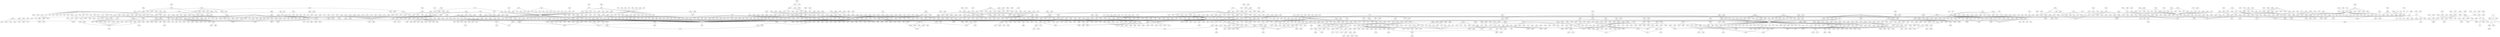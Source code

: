 graph {



	1 [height="0.05", level="1", pos="-26808.05,-23060.02", width="0.05"];
	100 [level="3", pos="-20303.85,-2055.72"];
	1000 [level="3", pos="3532.46,1970.85"];
	1001 [level="2", pos="5219.73,3702.21"];
	1005 [height="0.05", level="1", pos="3524.17,-6533.64", width="0.05"];
	1006 [height="0.05", level="1", pos="5117.63,-5284.43", width="0.05"];
	1007 [height="0.05", level="1", pos="6079.23,-6903.29", width="0.05"];
	1009 [height="0.05", level="1", pos="5366.01,-8463.79", width="0.05"];
	1010 [height="0.05", level="1", pos="4874.92,-4314.93", width="0.05"];
	1011 [level="3", pos="-182.92,-5266.13"];
	1013 [level="3", pos="1140.15,-3008.14"];
	1015 [level="2", pos="2380.23,-6349.31"];
	1016 [level="3", pos="123.40,-3855.39"];
	1018 [level="3", pos="102.32,-3129.61"];
	1019 [level="2", pos="3992.71,-3469.45"];
	1022 [level="3", pos="658.94,-5847.70"];
	1024 [level="3", pos="2685.73,-3012.56"];
	1029 [level="3", pos="4065.58,-5391.89"];
	103 [level="2", pos="-23010.15,3970.93"];
	1030 [level="2", pos="3865.23,-3603.91"];
	1034 [level="3", pos="239.17,-3105.68"];
	1043 [level="3", pos="-307.21,-4628.01"];
	1045 [level="3", pos="599.12,-5737.22"];
	1057 [level="2", pos="3159.30,-3091.86"];
	1058 [level="3", pos="1442.53,-6123.90"];
	106 [level="3", pos="-23802.40,2601.65"];
	1061 [level="2", pos="2688.87,-6249.16"];
	1062 [level="3", pos="1915.42,-5999.75"];
	1064 [level="3", pos="-119.38,-3958.55"];
	1066 [level="3", pos="-402.34,-4578.02"];
	1071 [level="3", pos="-20.11,-5268.02"];
	1073 [level="3", pos="4190.57,-7574.07"];
	1077 [level="3", pos="2989.84,-7252.72"];
	108 [height="0.05", level="1", pos="-14045.39,3049.64", width="0.05"];
	1085 [height="0.05", level="1", pos="-15195.79,15205.52", width="0.05"];
	1087 [level="2", pos="-11929.51,14238.22"];
	109 [height="0.05", level="1", pos="-15794.06,10930.10", width="0.05"];
	1091 [level="3", pos="-12640.01,11905.25"];
	110 [height="0.05", level="1", pos="-14843.68,5737.29", width="0.05"];
	1101 [level="2", pos="-14460.60,17537.77"];
	1102 [level="2", pos="-16141.01,16807.05"];
	1104 [level="3", pos="-15745.17,14132.96"];
	1106 [height="0.05", level="1", pos="-15686.05,18551.51", width="0.05"];
	1107 [level="3", pos="-14586.28,13693.37"];
	1109 [level="2", pos="-12887.42,16008.81"];
	111 [height="0.05", level="1", pos="-18952.85,6375.73", width="0.05"];
	1114 [level="3", pos="-12950.47,15041.15"];
	1116 [level="3", pos="-13741.38,16924.81"];
	1118 [level="3", pos="-16368.45,15197.81"];
	1119 [level="2", pos="-8519.53,27257.88"];
	112 [height="0.05", level="1", pos="-18532.38,-4611.88", width="0.05"];
	1126 [level="2", pos="-9812.19,28680.69"];
	1128 [level="2", pos="-10770.40,30561.73"];
	1129 [level="2", pos="-10654.95,27620.69"];
	113 [height="0.05", level="1", pos="-17518.91,-2582.17", width="0.05"];
	1134 [level="2", pos="-10266.51,32652.40"];
	1135 [level="2", pos="-12382.90,30495.50"];
	1139 [level="3", pos="-8994.17,32254.23"];
	114 [level="2", pos="-19352.47,3692.49"];
	1140 [level="2", pos="-9511.65,34489.18"];
	1142 [level="3", pos="-11277.60,33237.04"];
	1144 [level="2", pos="-21509.44,12772.37"];
	1146 [level="2", pos="-25769.61,13422.49"];
	1147 [height="0.05", level="1", pos="-22858.85,17705.18", width="0.05"];
	1148 [level="3", pos="-22276.57,14300.34"];
	115 [height="0.05", level="1", pos="-16175.51,-806.26", width="0.05"];
	1150 [level="3", pos="-22647.72,11746.78"];
	1152 [level="3", pos="-24576.53,14647.43"];
	1155 [level="3", pos="-24647.68,11968.69"];
	1157 [level="3", pos="-21055.19,12124.10"];
	1164 [level="3", pos="-4192.41,1684.18"];
	1165 [level="3", pos="-4189.53,1392.88"];
	1168 [height="0.05", level="1", pos="-2634.31,6695.02", width="0.05"];
	1169 [height="0.05", level="1", pos="-4921.97,2977.86", width="0.05"];
	1170 [height="0.05", level="1", pos="-4223.84,4559.25", width="0.05"];
	1172 [height="0.05", level="1", pos="-3084.90,9804.06", width="0.05"];
	1173 [level="2", pos="-2031.79,7522.85"];
	1175 [level="3", pos="-3894.08,6669.77"];
	1179 [level="2", pos="-4131.53,5870.66"];
	118 [level="3", pos="-15607.01,1417.08"];
	1180 [level="3", pos="-3433.42,6921.19"];
	1183 [level="3", pos="-3351.38,8187.40"];
	1191 [level="3", pos="-2015.25,9427.36"];
	1192 [level="3", pos="-3968.68,9939.70"];
	1194 [level="3", pos="-2306.32,8624.79"];
	1198 [level="2", pos="-2138.50,9903.54"];
	12 [height="0.05", level="1", pos="-26515.75,-14024.06", width="0.05"];
	1202 [level="3", pos="-38454.54,10567.00"];
	1204 [level="3", pos="-39923.76,10056.16"];
	1205 [height="0.05", level="1", pos="-10121.74,-23570.28", width="0.05"];
	1206 [height="0.05", level="1", pos="-14821.82,-25078.43", width="0.05"];
	1210 [level="2", pos="-8665.85,-23976.70"];
	1214 [level="2", pos="-9061.48,-21924.31"];
	1215 [level="2", pos="-10187.05,-25457.97"];
	1216 [level="3", pos="-11269.64,-24063.48"];
	1220 [level="2", pos="-12674.82,10346.34"];
	1223 [level="3", pos="-13130.94,10729.34"];
	1227 [level="2", pos="-806.65,15679.80"];
	1229 [level="2", pos="-486.70,18290.07"];
	1230 [level="3", pos="1262.08,16381.82"];
	1231 [level="2", pos="264.73,18816.86"];
	1233 [level="2", pos="605.10,14793.27"];
	1236 [level="3", pos="-1555.52,17005.22"];
	1237 [level="3", pos="-1190.15,16523.97"];
	1238 [level="3", pos="-1773.46,14938.16"];
	1239 [level="3", pos="-735.91,14847.95"];
	1241 [level="2", pos="-17518.96,9532.09"];
	1242 [level="2", pos="-15295.83,12494.48"];
	1243 [height="0.05", level="1", pos="-18465.80,17021.47", width="0.05"];
	1244 [level="3", pos="-17626.47,10934.27"];
	1246 [level="3", pos="-14920.05,10020.92"];
	1249 [height="0.05", level="1", pos="-18392.09,12498.86", width="0.05"];
	1254 [level="3", pos="-14489.75,11365.60"];
	1255 [level="3", pos="-18405.74,9440.80"];
	1258 [level="3", pos="-19264.28,9526.45"];
	1259 [level="3", pos="-19918.16,9493.91"];
	126 [level="2", pos="-18155.33,5077.94"];
	1263 [level="3", pos="-7511.54,7320.48"];
	1264 [height="0.05", level="1", pos="-5814.51,-28120.44", width="0.05"];
	1265 [level="3", pos="-332.50,-20014.85"];
	1267 [height="0.05", level="1", pos="-5843.74,-21980.55", width="0.05"];
	1268 [level="2", pos="1555.57,-19937.32"];
	1269 [level="3", pos="550.21,-21617.28"];
	1274 [level="2", pos="-5052.79,-20801.40"];
	1276 [level="2", pos="-4170.14,-18616.20"];
	1281 [level="3", pos="540.76,-21846.81"];
	1284 [level="3", pos="-1593.90,-18872.21"];
	1285 [level="3", pos="-2099.66,-23689.71"];
	1288 [level="2", pos="-4754.51,-19667.47"];
	1289 [level="2", pos="-2702.18,-23615.16"];
	1291 [level="2", pos="-395.35,-23461.99"];
	1292 [level="3", pos="-2094.55,-18445.87"];
	1296 [level="3", pos="-4183.58,-22439.33"];
	1297 [level="3", pos="-231.78,-23228.88"];
	13 [height="0.05", level="1", pos="-35490.50,-27773.32", width="0.05"];
	130 [level="3", pos="-15112.72,744.82"];
	1302 [height="0.05", level="1", pos="457.76,-27478.48", width="0.05"];
	1303 [level="3", pos="-6980.39,-26252.74"];
	1304 [height="0.05", level="1", pos="-4007.97,-32005.05", width="0.05"];
	1305 [height="0.05", level="1", pos="-7973.45,-36675.91", width="0.05"];
	1306 [level="2", pos="-3603.26,-26739.85"];
	1308 [level="3", pos="-4242.98,-29147.31"];
	1309 [level="2", pos="-7972.36,-26932.75"];
	1312 [level="2", pos="-6106.01,-25440.62"];
	1314 [level="2", pos="-3603.22,-25854.67"];
	1316 [level="3", pos="-8036.71,-28159.97"];
	132 [level="3", pos="-16042.50,-623.20"];
	1320 [level="3", pos="-7120.84,-29880.05"];
	1328 [level="2", pos="-8142.90,-29200.59"];
	133 [height="0.05", level="1", pos="-12410.10,2097.30", width="0.05"];
	1338 [height="0.05", level="1", pos="4159.46,-29853.51", width="0.05"];
	134 [height="0.05", level="1", pos="-12260.79,9106.51", width="0.05"];
	1340 [level="3", pos="2358.77,-27205.21"];
	1342 [level="2", pos="-1182.39,-28505.84"];
	1343 [level="3", pos="72.82,-29105.24"];
	1347 [level="2", pos="2286.34,-26003.89"];
	135 [height="0.05", level="1", pos="-15657.76,3658.00", width="0.05"];
	1355 [level="2", pos="1428.24,-29071.94"];
	1358 [level="3", pos="1096.08,-25420.93"];
	1368 [level="3", pos="-1033.85,-26266.89"];
	1369 [level="3", pos="-125.94,-25427.36"];
	1383 [level="3", pos="5535.73,-30502.06"];
	1386 [height="0.05", level="1", pos="4796.06,-32770.34", width="0.05"];
	1387 [level="3", pos="4341.18,-28299.84"];
	1389 [level="2", pos="5765.63,-28972.29"];
	139 [level="3", pos="-13234.15,3932.52"];
	1394 [level="3", pos="3121.54,-30510.12"];
	1397 [height="0.05", level="1", pos="10306.35,-13443.44", width="0.05"];
	1398 [level="3", pos="4706.95,-4385.22"];
	1399 [level="3", pos="4754.77,-5744.81"];
	1401 [level="3", pos="10806.88,-15322.93"];
	1402 [height="0.05", level="1", pos="14806.28,-14979.20", width="0.05"];
	1403 [height="0.05", level="1", pos="16457.62,-17485.67", width="0.05"];
	1405 [level="3", pos="11253.14,-15708.68"];
	1406 [level="3", pos="12049.80,-12102.54"];
	1413 [level="3", pos="10499.58,-10793.26"];
	1414 [level="3", pos="9575.94,-11054.03"];
	1417 [height="0.05", level="1", pos="17084.23,-13766.38", width="0.05"];
	1424 [level="3", pos="12570.34,-12749.96"];
	1427 [level="3", pos="10675.49,-11369.34"];
	1429 [level="3", pos="9367.12,-14762.38"];
	1432 [level="3", pos="11720.37,-11869.87"];
	1435 [level="3", pos="9581.86,-10633.90"];
	1445 [level="3", pos="12475.63,-15282.01"];
	1451 [level="3", pos="-4043.80,2813.83"];
	1452 [level="2", pos="-4223.94,2243.86"];
	1453 [level="3", pos="-3624.81,1990.98"];
	1455 [level="3", pos="-3900.58,2730.33"];
	146 [height="0.05", level="1", pos="-10972.40,7739.18", width="0.05"];
	1460 [height="0.05", level="1", pos="30190.52,-11542.17", width="0.05"];
	1461 [height="0.05", level="1", pos="13038.72,-6363.39", width="0.05"];
	1462 [height="0.05", level="1", pos="14255.47,-8918.28", width="0.05"];
	1463 [level="3", pos="6262.28,-2149.65"];
	1464 [height="0.05", level="1", pos="11867.55,-3222.09", width="0.05"];
	147 [height="0.05", level="1", pos="-16441.60,-6057.88", width="0.05"];
	1474 [level="2", pos="8408.86,-1321.41"];
	1475 [level="2", pos="7124.27,-1090.33"];
	1476 [level="2", pos="7065.31,-2592.64"];
	1479 [level="3", pos="6311.40,-1156.22"];
	1481 [height="0.05", level="1", pos="53063.63,-23470.76", width="0.05"];
	1482 [height="0.05", level="1", pos="27079.18,-13020.92", width="0.05"];
	1484 [height="0.05", level="1", pos="60751.72,-25229.96", width="0.05"];
	1485 [height="0.05", level="1", pos="63274.46,-30088.66", width="0.05"];
	1486 [level="2", pos="54547.92,-22337.93"];
	149 [level="2", pos="-13076.99,3267.94"];
	1491 [level="2", pos="53876.42,-25539.98"];
	1492 [level="3", pos="52206.15,-24552.56"];
	1497 [level="3", pos="61997.37,-26392.68"];
	1499 [level="3", pos="62241.18,-24823.17"];
	150 [level="3", pos="-13117.37,201.70"];
	1508 [level="3", pos="60913.29,-23923.81"];
	1517 [height="0.05", level="1", pos="14869.53,2732.92", width="0.05"];
	1518 [height="0.05", level="1", pos="12638.35,3171.78", width="0.05"];
	1519 [height="0.05", level="1", pos="19149.05,-208.59", width="0.05"];
	1520 [level="3", pos="9986.57,572.67"];
	1521 [level="3", pos="8640.00,2734.67"];
	1522 [height="0.05", level="1", pos="13607.16,3210.82", width="0.05"];
	1523 [level="2", pos="11521.44,296.46"];
	1524 [height="0.05", level="1", pos="15414.20,-244.16", width="0.05"];
	1531 [level="2", pos="11275.53,3110.88"];
	1534 [level="3", pos="9130.20,3142.96"];
	154 [height="0.05", level="1", pos="-12230.02,4821.93", width="0.05"];
	1547 [level="3", pos="7905.56,798.61"];
	1550 [level="3", pos="8216.97,2202.52"];
	1558 [level="3", pos="7454.87,1505.22"];
	1560 [level="3", pos="9846.91,2873.53"];
	1561 [level="2", pos="12516.92,-62.59"];
	1567 [level="3", pos="8890.09,439.04"];
	1571 [level="2", pos="14430.65,4693.25"];
	1572 [height="0.05", level="1", pos="17215.46,5632.07", width="0.05"];
	1573 [level="2", pos="15511.52,5121.06"];
	1574 [level="2", pos="17014.89,3705.45"];
	1575 [level="3", pos="14299.13,2112.12"];
	1576 [level="3", pos="14170.32,5111.66"];
	1582 [height="0.05", level="1", pos="-9384.84,-14763.59", width="0.05"];
	1583 [level="2", pos="-8717.72,-15690.72"];
	1584 [level="2", pos="-7880.82,-16644.09"];
	1591 [height="0.05", level="1", pos="11530.32,5727.35", width="0.05"];
	1592 [level="2", pos="5263.17,2013.47"];
	1594 [height="0.05", level="1", pos="17885.13,12678.29", width="0.05"];
	1596 [level="3", pos="11269.06,8131.62"];
	1598 [height="0.05", level="1", pos="15751.29,8710.95", width="0.05"];
	1604 [height="0.05", level="1", pos="12953.08,8403.00", width="0.05"];
	1605 [level="3", pos="10185.84,6275.72"];
	1607 [level="2", pos="12523.68,8302.13"];
	161 [level="3", pos="-12279.54,968.99"];
	1614 [level="3", pos="13170.24,5252.80"];
	1617 [level="3", pos="9598.38,4376.27"];
	1620 [level="2", pos="13876.27,6306.19"];
	1622 [level="3", pos="11101.48,7435.63"];
	1623 [height="0.05", level="1", pos="19941.00,16939.12", width="0.05"];
	1624 [height="0.05", level="1", pos="16379.64,20015.63", width="0.05"];
	1625 [level="3", pos="18349.16,11220.90"];
	1626 [level="3", pos="19099.37,12109.85"];
	1628 [level="3", pos="16386.47,13969.10"];
	1629 [level="2", pos="19205.15,13591.68"];
	1634 [level="3", pos="17126.75,10973.11"];
	1637 [height="0.05", level="1", pos="21605.21,20315.11", width="0.05"];
	1638 [height="0.05", level="1", pos="23610.91,15683.30", width="0.05"];
	1639 [height="0.05", level="1", pos="20738.65,14637.45", width="0.05"];
	1640 [level="3", pos="19457.62,18465.79"];
	1641 [level="2", pos="18211.65,17742.97"];
	1643 [level="3", pos="18349.92,16348.63"];
	1651 [level="3", pos="-623.18,-17646.50"];
	1653 [level="2", pos="1216.79,-18301.46"];
	1656 [height="0.05", level="1", pos="13970.89,24133.92", width="0.05"];
	1659 [height="0.05", level="1", pos="17138.75,22907.41", width="0.05"];
	166 [level="3", pos="-14049.34,1523.79"];
	1661 [level="3", pos="14615.53,19545.25"];
	1662 [level="3", pos="17311.88,20534.84"];
	1667 [level="3", pos="17233.25,19136.90"];
	1672 [level="3", pos="13199.32,23058.13"];
	1673 [level="2", pos="12423.80,24710.74"];
	1674 [height="0.05", level="1", pos="13230.72,27104.39", width="0.05"];
	1677 [level="3", pos="15109.60,24629.63"];
	168 [height="0.05", level="1", pos="-8015.68,8653.63", width="0.05"];
	1682 [height="0.05", level="1", pos="8855.72,-15765.60", width="0.05"];
	1683 [height="0.05", level="1", pos="7262.84,-12816.60", width="0.05"];
	1687 [level="2", pos="5712.19,-7548.06"];
	1689 [level="2", pos="8746.54,-17666.16"];
	1690 [height="0.05", level="1", pos="12000.31,-20054.97", width="0.05"];
	1691 [level="2", pos="10408.56,-16757.93"];
	1692 [level="3", pos="9030.73,-14334.48"];
	1694 [level="2", pos="9032.78,-18590.43"];
	1706 [height="0.05", level="1", pos="6595.84,11951.64", width="0.05"];
	1707 [height="0.05", level="1", pos="7159.93,13753.03", width="0.05"];
	1708 [height="0.05", level="1", pos="5601.63,13997.77", width="0.05"];
	1710 [level="2", pos="4451.98,13600.30"];
	1714 [height="0.05", level="1", pos="8337.27,11504.97", width="0.05"];
	1716 [level="3", pos="5972.71,11934.60"];
	1725 [level="3", pos="9039.83,12017.57"];
	1739 [level="3", pos="8160.49,11197.70"];
	174 [level="2", pos="-11151.15,1343.07"];
	1741 [height="0.05", level="1", pos="6943.03,-5128.81", width="0.05"];
	1742 [level="2", pos="6072.77,-3407.61"];
	1743 [level="2", pos="5390.94,-3194.86"];
	1746 [level="3", pos="4883.90,-2600.25"];
	1751 [level="2", pos="3479.72,-2863.93"];
	1756 [level="3", pos="2995.97,-3016.50"];
	176 [level="3", pos="-12212.00,7975.82"];
	1760 [height="0.05", level="1", pos="8621.63,-6964.78", width="0.05"];
	1761 [level="3", pos="6939.39,-5979.06"];
	1763 [level="3", pos="7652.63,-4617.57"];
	1764 [height="0.05", level="1", pos="11435.01,-10323.21", width="0.05"];
	1765 [level="2", pos="7536.55,-6853.35"];
	1766 [height="0.05", level="1", pos="9623.47,-9118.09", width="0.05"];
	1767 [height="0.05", level="1", pos="8332.41,-9661.20", width="0.05"];
	1769 [level="3", pos="9666.50,-6582.06"];
	177 [level="3", pos="-11708.76,9059.07"];
	1770 [level="3", pos="8186.06,-7842.42"];
	1771 [level="2", pos="11760.13,-8728.71"];
	1772 [height="0.05", level="1", pos="12637.07,-9416.07", width="0.05"];
	1773 [level="2", pos="13528.21,-11198.68"];
	1775 [level="2", pos="13049.83,-10660.71"];
	1777 [level="2", pos="11351.51,-10653.63"];
	1778 [level="2", pos="11283.96,-8328.51"];
	1779 [height="0.05", level="1", pos="660.76,1417.81", width="0.05"];
	1780 [level="2", pos="716.78,877.78"];
	1781 [level="3", pos="60.08,656.47"];
	1782 [level="3", pos="124.66,147.11"];
	1783 [level="3", pos="131.39,828.07"];
	1785 [level="3", pos="271.36,821.56"];
	1786 [level="3", pos="602.49,1092.50"];
	1787 [level="2", pos="-111.19,328.61"];
	1791 [level="2", pos="1000.25,1520.94"];
	1793 [level="3", pos="1143.95,1844.37"];
	1794 [level="2", pos="2234.94,2750.09"];
	1796 [level="2", pos="3616.19,3466.83"];
	1802 [level="2", pos="1518.75,2148.86"];
	1807 [height="0.05", level="1", pos="8951.78,7129.25", width="0.05"];
	1808 [height="0.05", level="1", pos="6738.04,9809.58", width="0.05"];
	1809 [height="0.05", level="1", pos="10624.17,8988.43", width="0.05"];
	1810 [level="3", pos="5508.51,7986.47"];
	1812 [level="3", pos="6923.55,6134.90"];
	1813 [height="0.05", level="1", pos="9477.10,10577.91", width="0.05"];
	1815 [level="3", pos="6156.31,6043.39"];
	1817 [level="3", pos="5156.64,7389.86"];
	1820 [height="0.05", level="1", pos="8830.56,9442.22", width="0.05"];
	1821 [level="3", pos="5724.81,8696.62"];
	1826 [level="3", pos="7745.71,6777.66"];
	1830 [level="3", pos="13533.84,-4978.00"];
	1831 [level="2", pos="15329.04,-6086.73"];
	1832 [level="3", pos="12625.52,-4695.00"];
	1833 [height="0.05", level="1", pos="16775.12,-7495.34", width="0.05"];
	1836 [level="3", pos="14423.55,-5775.22"];
	1839 [level="3", pos="10287.81,-4394.82"];
	1840 [level="3", pos="13807.23,-7045.95"];
	1845 [level="2", pos="-5787.59,691.17"];
	1849 [height="0.05", level="1", pos="7678.72,-21113.21", width="0.05"];
	185 [level="2", pos="-10745.92,9421.44"];
	1856 [height="0.05", level="1", pos="7264.07,-24958.48", width="0.05"];
	1857 [level="2", pos="9312.63,-20972.62"];
	1858 [level="2", pos="6329.24,-22195.38"];
	1860 [level="2", pos="8774.42,-22778.64"];
	1861 [level="3", pos="6754.96,-20411.57"];
	1864 [height="0.05", level="1", pos="9425.58,-27131.69", width="0.05"];
	1866 [level="2", pos="5839.19,-24687.16"];
	1867 [level="3", pos="8689.46,-24610.12"];
	1868 [level="3", pos="6726.46,-26086.78"];
	1870 [level="2", pos="8248.35,-27923.14"];
	1871 [level="2", pos="10751.54,-28390.57"];
	1872 [level="3", pos="10059.80,-26163.56"];
	188 [level="3", pos="-12232.19,6845.47"];
	1885 [level="3", pos="16028.85,-14474.29"];
	1887 [level="3", pos="14831.86,-13891.27"];
	1889 [level="3", pos="15768.49,-15451.50"];
	1892 [level="3", pos="14506.89,-15004.88"];
	1894 [level="2", pos="-19504.78,-8268.71"];
	1897 [level="2", pos="-27322.72,-3596.67"];
	1899 [level="3", pos="-26161.36,-4986.98"];
	190 [level="3", pos="-10595.54,6906.65"];
	1902 [level="2", pos="-23699.72,-4976.27"];
	1903 [level="3", pos="-26388.61,-2895.12"];
	1904 [level="2", pos="-25310.59,-2370.55"];
	1905 [level="3", pos="-23493.46,-3698.90"];
	1909 [level="2", pos="-24999.34,-5637.95"];
	1910 [level="2", pos="-28631.82,-2570.37"];
	1913 [level="3", pos="-28117.56,-4304.18"];
	1915 [level="3", pos="-29135.99,-2085.08"];
	192 [height="0.05", level="1", pos="-9126.34,5502.29", width="0.05"];
	1920 [level="3", pos="-3929.92,-3006.85"];
	1922 [height="0.05", level="1", pos="-4361.69,-1012.60", width="0.05"];
	1923 [height="0.05", level="1", pos="-4648.12,1822.68", width="0.05"];
	1924 [level="3", pos="-4397.39,3235.81"];
	1925 [level="2", pos="-4645.74,2740.50"];
	1926 [level="2", pos="-4903.39,4128.65"];
	1931 [level="3", pos="-5294.03,2380.56"];
	1936 [level="2", pos="-3740.39,-1307.53"];
	1937 [height="0.05", level="1", pos="-4884.49,746.31", width="0.05"];
	1938 [height="0.05", level="1", pos="-5148.15,-1530.72", width="0.05"];
	194 [level="3", pos="-9598.54,9379.16"];
	1940 [level="3", pos="-4379.52,729.95"];
	1942 [level="2", pos="-5092.91,1797.09"];
	1943 [level="3", pos="-3952.14,-143.74"];
	1945 [level="2", pos="-4152.87,-2066.98"];
	1949 [level="3", pos="-3948.33,506.44"];
	1950 [level="3", pos="-3627.36,-1596.03"];
	1951 [level="3", pos="-5224.85,-1819.89"];
	1954 [level="3", pos="-5394.37,-1032.70"];
	1958 [level="3", pos="-4466.44,-2027.64"];
	1971 [height="0.05", level="1", pos="-7868.62,15900.14", width="0.05"];
	1973 [level="3", pos="-8164.52,17546.01"];
	1974 [level="2", pos="-6645.06,17490.47"];
	1975 [level="3", pos="-6236.11,16227.09"];
	1981 [level="3", pos="-8074.01,18342.35"];
	1983 [level="2", pos="10121.33,-1721.83"];
	1986 [level="2", pos="11138.14,-1071.03"];
	1989 [level="3", pos="10529.09,-145.12"];
	1992 [level="3", pos="8616.99,-1554.34"];
	1993 [level="2", pos="10290.29,-1567.59"];
	2 [height="0.05", level="1", pos="-30312.05,-20870.81", width="0.05"];
	2002 [level="2", pos="8169.22,5832.46"];
	2003 [level="3", pos="9265.96,8222.58"];
	2013 [level="2", pos="9682.00,6580.12"];
	2015 [level="2", pos="9639.41,6236.60"];
	2019 [level="3", pos="10218.44,7497.99"];
	2020 [height="0.05", level="1", pos="18338.66,-19154.48", width="0.05"];
	2021 [level="3", pos="15667.61,-18635.71"];
	2023 [level="3", pos="16934.75,-18790.33"];
	2026 [level="3", pos="17711.68,-16622.23"];
	2029 [level="3", pos="15103.33,-17472.49"];
	2030 [height="0.05", level="1", pos="17560.92,-22558.64", width="0.05"];
	2034 [height="0.05", level="1", pos="21779.29,-21562.19", width="0.05"];
	2038 [height="0.05", level="1", pos="16472.60,-26366.23", width="0.05"];
	2039 [level="3", pos="19401.36,-23500.10"];
	2040 [level="2", pos="15954.28,-22345.74"];
	205 [height="0.05", level="1", pos="-8759.96,-929.47", width="0.05"];
	2050 [level="3", pos="16326.04,-23721.31"];
	2052 [level="3", pos="19114.95,-21377.06"];
	2058 [level="3", pos="16921.06,-21275.02"];
	2059 [level="3", pos="18402.18,-24418.24"];
	206 [level="2", pos="-8121.21,7920.73"];
	2063 [level="2", pos="22375.80,-22914.78"];
	207 [level="2", pos="-8171.31,6457.12"];
	2071 [level="2", pos="21454.65,-19780.04"];
	2072 [level="2", pos="23261.71,-21073.60"];
	2074 [level="3", pos="-20191.80,-10544.48"];
	2077 [level="3", pos="-12878.57,-2580.92"];
	2079 [level="2", pos="-13482.17,-1856.64"];
	208 [level="2", pos="-8685.42,3977.47"];
	2080 [level="3", pos="-12342.87,-882.70"];
	2085 [level="2", pos="11497.00,3771.45"];
	2097 [level="3", pos="13220.60,4134.49"];
	21 [level="3", pos="-31445.39,-19945.47"];
	2100 [level="2", pos="12420.40,4281.95"];
	211 [level="3", pos="-8952.91,8060.47"];
	2110 [height="0.05", level="1", pos="942.93,-7192.23", width="0.05"];
	2111 [level="3", pos="-525.44,-3757.91"];
	2112 [height="0.05", level="1", pos="3033.74,-7847.37", width="0.05"];
	2113 [level="3", pos="-878.98,-6410.45"];
	212 [level="2", pos="-10278.52,2978.22"];
	2126 [level="2", pos="354.22,-6763.95"];
	2127 [level="3", pos="-350.53,-7008.43"];
	213 [level="3", pos="-10520.14,5994.33"];
	2131 [level="2", pos="1714.45,-9338.30"];
	2133 [height="0.05", level="1", pos="1500.59,-9591.66", width="0.05"];
	2134 [level="3", pos="464.57,-7372.54"];
	2137 [level="2", pos="2801.45,-10610.04"];
	2141 [level="3", pos="3462.71,-11509.13"];
	2142 [level="3", pos="3916.31,-10411.94"];
	2144 [level="2", pos="2584.61,-11490.42"];
	2150 [level="3", pos="2481.59,-10436.17"];
	2151 [level="3", pos="3516.41,-12027.37"];
	2152 [height="0.05", level="1", pos="-44616.59,-37458.28", width="0.05"];
	2158 [level="3", pos="-33974.00,-27246.27"];
	2159 [level="3", pos="-34343.49,-28877.25"];
	216 [level="3", pos="-10732.60,5590.63"];
	2164 [level="3", pos="-36206.46,-26779.68"];
	2175 [height="0.05", level="1", pos="-58024.88,-50656.45", width="0.05"];
	2179 [level="3", pos="-43460.31,-37938.32"];
	2183 [level="2", pos="-44180.84,-35036.15"];
	2185 [level="3", pos="-45760.62,-36784.36"];
	2186 [level="3", pos="-57394.05,-52010.24"];
	2187 [height="0.05", level="1", pos="-78364.52,-66678.33", width="0.05"];
	2191 [level="2", pos="-55342.82,-50611.99"];
	2195 [level="2", pos="-57564.50,-48192.07"];
	2201 [level="3", pos="-59108.68,-49992.92"];
	2205 [level="2", pos="13332.21,-21103.44"];
	2206 [level="2", pos="13007.89,-19041.21"];
	2207 [level="2", pos="11875.40,-22487.75"];
	2208 [level="3", pos="10533.70,-20360.51"];
	2219 [level="2", pos="14350.19,-21150.41"];
	2224 [level="2", pos="-4123.58,-33550.80"];
	2225 [level="2", pos="-2173.49,-32633.37"];
	2229 [level="3", pos="-5194.07,-32252.56"];
	2239 [height="0.05", level="1", pos="2581.49,6744.23", width="0.05"];
	2243 [level="2", pos="-15413.78,-23064.32"];
	2245 [height="0.05", level="1", pos="-16165.18,-28233.04", width="0.05"];
	2246 [height="0.05", level="1", pos="-19117.84,-24397.54", width="0.05"];
	2248 [level="2", pos="-13019.02,-24775.82"];
	2249 [level="2", pos="-14458.14,-26963.08"];
	225 [level="3", pos="-9062.16,7871.69"];
	2252 [level="2", pos="-13129.44,-26275.96"];
	2255 [level="2", pos="-16416.33,-21777.86"];
	2256 [level="2", pos="-14552.99,-22094.77"];
	2262 [level="3", pos="-16915.33,-21283.36"];
	2266 [height="0.05", level="1", pos="-26163.41,4592.80", width="0.05"];
	2269 [level="2", pos="-25330.23,5816.06"];
	227 [level="3", pos="-7936.88,5005.77"];
	2271 [level="2", pos="-27994.46,3833.96"];
	2278 [level="3", pos="-24796.84,6207.53"];
	2284 [level="3", pos="-25388.40,-493.18"];
	2286 [level="3", pos="-24822.10,-1581.02"];
	2289 [level="2", pos="-1660.24,8994.99"];
	2291 [level="2", pos="-1920.24,8408.15"];
	2295 [level="3", pos="-2443.06,6581.50"];
	2302 [level="2", pos="764.86,2656.81"];
	2303 [level="3", pos="-611.75,1026.35"];
	2307 [level="3", pos="-21135.88,4378.30"];
	2308 [level="3", pos="-3225.27,11032.82"];
	2310 [level="3", pos="-2807.83,10593.55"];
	2316 [level="2", pos="-13815.06,5291.40"];
	2317 [height="0.05", level="1", pos="-14314.79,7818.56", width="0.05"];
	2319 [level="3", pos="-16245.65,6006.53"];
	232 [level="2", pos="-10352.24,3770.74"];
	2321 [level="2", pos="-16009.96,7144.47"];
	2324 [level="2", pos="-14170.25,3982.73"];
	2325 [level="3", pos="-14125.06,6475.12"];
	2327 [level="3", pos="-15093.73,4863.92"];
	233 [level="3", pos="-9791.45,7563.51"];
	2333 [height="0.05", level="1", pos="3774.83,28078.14", width="0.05"];
	2334 [level="2", pos="-15.82,27831.43"];
	2341 [level="2", pos="4760.12,26725.38"];
	2342 [level="2", pos="5991.47,28744.30"];
	2348 [level="2", pos="3417.91,29425.49"];
	235 [level="3", pos="-10209.00,7039.45"];
	2357 [level="2", pos="6374.37,26010.14"];
	236 [level="2", pos="-7855.88,5318.10"];
	2360 [level="2", pos="7844.98,25969.54"];
	2361 [level="3", pos="6707.68,27094.01"];
	237 [level="3", pos="-10228.41,5020.87"];
	2375 [level="3", pos="16642.31,2071.76"];
	2376 [height="0.05", level="1", pos="21248.03,8671.85", width="0.05"];
	2377 [height="0.05", level="1", pos="25155.04,1038.18", width="0.05"];
	2379 [level="2", pos="20838.70,3379.94"];
	2382 [level="2", pos="15969.79,928.83"];
	2383 [level="3", pos="18018.73,-3063.19"];
	2384 [level="2", pos="17389.12,2987.73"];
	2389 [height="0.05", level="1", pos="22071.82,2647.38", width="0.05"];
	2390 [level="3", pos="19481.33,-3482.92"];
	2393 [level="2", pos="17779.01,2692.51"];
	240 [level="2", pos="-9824.04,3089.90"];
	2404 [level="2", pos="21710.27,1848.32"];
	2406 [level="3", pos="19669.14,-3050.76"];
	2407 [level="3", pos="19258.09,2705.34"];
	2408 [level="3", pos="16913.46,1560.04"];
	2409 [level="3", pos="16905.53,-280.99"];
	241 [height="0.05", level="1", pos="-5827.32,6812.03", width="0.05"];
	2411 [level="3", pos="21327.60,-2129.10"];
	2418 [level="3", pos="21857.32,-170.21"];
	242 [height="0.05", level="1", pos="-12068.12,-2472.58", width="0.05"];
	2420 [level="3", pos="20780.93,2947.95"];
	2424 [level="2", pos="21757.57,-1762.93"];
	2427 [level="3", pos="17202.07,-1466.61"];
	243 [height="0.05", level="1", pos="-7439.85,6166.74", width="0.05"];
	2433 [level="3", pos="17982.97,-2355.49"];
	244 [level="3", pos="-10297.59,-378.94"];
	2447 [level="3", pos="-7335.15,7150.41"];
	2448 [level="2", pos="-7888.90,6523.39"];
	245 [level="3", pos="-9853.11,1184.43"];
	2454 [level="3", pos="-15447.47,9247.78"];
	2455 [level="3", pos="-14028.78,7833.94"];
	2457 [level="2", pos="-13992.61,8950.88"];
	2458 [level="2", pos="-27971.76,8454.48"];
	2459 [level="2", pos="-27555.91,7059.70"];
	2460 [level="2", pos="-29550.31,7737.97"];
	2466 [level="3", pos="-27563.35,6415.41"];
	2469 [level="3", pos="-96.09,5777.16"];
	247 [height="0.05", level="1", pos="-12892.34,-4376.26", width="0.05"];
	2470 [level="2", pos="627.19,7198.11"];
	2471 [level="3", pos="473.01,5511.39"];
	2472 [level="3", pos="247.31,6673.29"];
	2477 [level="2", pos="611.90,-13082.09"];
	2479 [level="3", pos="5.43,-12733.04"];
	2481 [level="2", pos="1117.09,-11401.97"];
	2482 [level="3", pos="-859.11,-12158.13"];
	2487 [level="2", pos="1509.04,-12864.16"];
	2489 [height="0.05", level="1", pos="24681.24,20798.35", width="0.05"];
	2494 [height="0.05", level="1", pos="21454.13,23203.47", width="0.05"];
	2499 [height="0.05", level="1", pos="26696.00,8772.73", width="0.05"];
	25 [height="0.05", level="1", pos="-28577.35,-19515.42", width="0.05"];
	250 [level="3", pos="-9957.10,-3333.37"];
	2501 [level="2", pos="23488.23,9814.83"];
	2504 [level="2", pos="23972.35,6724.41"];
	2505 [level="2", pos="20867.75,10644.24"];
	2506 [level="3", pos="20107.99,9857.95"];
	2508 [level="2", pos="21763.37,5523.75"];
	2510 [level="2", pos="24024.80,7219.72"];
	2520 [level="3", pos="19970.81,6883.83"];
	2521 [level="3", pos="22190.20,6106.78"];
	2522 [level="3", pos="19427.93,8980.64"];
	2527 [level="2", pos="22143.28,10486.82"];
	253 [level="3", pos="-8070.88,-491.70"];
	2533 [level="3", pos="19355.74,7906.14"];
	254 [height="0.05", level="1", pos="-7978.37,3989.26", width="0.05"];
	2543 [level="2", pos="27434.75,10981.72"];
	2549 [level="2", pos="28688.92,6326.38"];
	2551 [level="3", pos="25397.07,7294.49"];
	2553 [level="2", pos="28552.63,8265.41"];
	2557 [level="3", pos="27993.50,9447.35"];
	2558 [level="3", pos="26560.23,6776.01"];
	2559 [level="3", pos="25737.08,9799.54"];
	2562 [level="2", pos="28882.51,11183.75"];
	2565 [level="2", pos="27668.07,12619.29"];
	257 [level="2", pos="-10297.59,-3662.75"];
	2571 [height="0.05", level="1", pos="-12307.73,-46200.61", width="0.05"];
	2573 [level="3", pos="-9010.77,-36171.28"];
	2574 [level="3", pos="-6741.98,-37746.80"];
	2577 [level="3", pos="-6650.74,-35972.69"];
	2584 [height="0.05", level="1", pos="-17244.51,-68061.06", width="0.05"];
	2585 [level="2", pos="-8967.89,-45379.63"];
	2586 [height="0.05", level="1", pos="-15870.58,-38786.29", width="0.05"];
	2587 [level="2", pos="-12219.06,-42866.68"];
	2588 [level="2", pos="-10278.16,-48780.56"];
	2590 [level="3", pos="-13700.23,-46252.23"];
	2592 [level="2", pos="-10528.92,-44785.60"];
	2593 [level="2", pos="-18172.73,-72617.26"];
	2595 [level="3", pos="-16222.00,-67003.88"];
	2597 [level="2", pos="-19700.50,-68526.76"];
	260 [level="2", pos="-7761.93,2786.91"];
	2600 [level="3", pos="-16119.72,-69504.53"];
	2602 [level="3", pos="-18737.29,-66961.99"];
	2606 [level="3", pos="-15654.49,-68286.94"];
	2607 [level="2", pos="-19574.52,-70439.69"];
	2611 [level="2", pos="-16831.63,-70392.38"];
	2612 [level="2", pos="-18700.62,-75968.66"];
	2616 [level="2", pos="-18118.73,-77635.24"];
	2617 [level="3", pos="-19701.96,-76828.70"];
	2618 [level="2", pos="-10048.13,-11315.90"];
	2619 [level="3", pos="-8687.47,-11244.69"];
	262 [level="3", pos="-11266.73,-682.27"];
	2626 [level="3", pos="-10735.54,-7744.36"];
	2628 [level="2", pos="-11192.04,-9028.36"];
	2635 [level="2", pos="17223.13,6824.97"];
	2636 [level="2", pos="18527.63,5601.12"];
	2641 [level="3", pos="16278.09,6583.39"];
	2643 [level="3", pos="15729.74,6784.27"];
	2648 [level="2", pos="-77381.58,26832.56"];
	2649 [level="3", pos="-70427.28,24335.31"];
	2655 [level="2", pos="-81029.85,27612.33"];
	2656 [level="3", pos="-76918.42,28127.10"];
	2657 [level="2", pos="-79390.07,25902.97"];
	2658 [level="3", pos="-77553.67,25432.09"];
	2659 [level="3", pos="-78558.98,28210.89"];
	2670 [level="3", pos="114.40,-19327.92"];
	2674 [height="0.05", level="1", pos="19857.41,-10214.48", width="0.05"];
	2675 [level="3", pos="15224.50,-7565.82"];
	2678 [level="3", pos="16233.85,-10176.01"];
	2688 [level="2", pos="16924.43,-9149.86"];
	2689 [level="3", pos="15855.07,-8221.30"];
	269 [level="3", pos="-8386.51,-2062.76"];
	2690 [level="3", pos="14362.11,-7401.65"];
	2692 [level="2", pos="16742.60,-10273.36"];
	2694 [level="2", pos="12485.12,-7745.25"];
	270 [level="3", pos="-8648.49,-3169.26"];
	2700 [height="0.05", level="1", pos="21922.69,-12178.03", width="0.05"];
	2701 [level="2", pos="20894.87,-9639.52"];
	271 [level="2", pos="-11366.25,-3403.06"];
	2712 [level="3", pos="19224.46,-11572.06"];
	2715 [height="0.05", level="1", pos="22416.82,-15073.85", width="0.05"];
	2718 [level="3", pos="20750.43,-12711.88"];
	2720 [level="2", pos="23738.20,-15037.81"];
	2722 [level="2", pos="21060.90,-15430.70"];
	2726 [level="3", pos="22564.23,-16380.10"];
	2731 [height="0.05", level="1", pos="14827.50,-9980.35", width="0.05"];
	2736 [height="0.05", level="1", pos="10274.25,-7492.50", width="0.05"];
	2737 [level="3", pos="14937.06,-10848.80"];
	2742 [height="0.05", level="1", pos="10292.67,-5639.29", width="0.05"];
	2747 [level="3", pos="10523.36,-7754.70"];
	2756 [level="2", pos="-5389.98,162.15"];
	2759 [level="2", pos="-4891.29,-492.76"];
	2760 [level="2", pos="-4953.22,-451.01"];
	2762 [level="3", pos="-5385.37,1869.09"];
	2763 [level="3", pos="-5709.05,1520.57"];
	2764 [level="2", pos="-5733.53,-418.89"];
	2765 [level="2", pos="-5505.34,1130.41"];
	2768 [level="3", pos="-5472.12,113.31"];
	2769 [level="3", pos="-5310.73,-482.82"];
	2775 [height="0.05", level="1", pos="-3805.55,17265.32", width="0.05"];
	2776 [level="2", pos="-183.28,9611.44"];
	2778 [height="0.05", level="1", pos="-2772.37,13310.09", width="0.05"];
	2779 [level="3", pos="1288.77,7508.33"];
	2780 [level="3", pos="628.00,8175.75"];
	2781 [level="2", pos="1400.11,10590.79"];
	2785 [level="2", pos="628.82,11806.03"];
	2787 [height="0.05", level="1", pos="-1469.72,10750.66", width="0.05"];
	2792 [height="0.05", level="1", pos="-5403.89,20116.48", width="0.05"];
	2794 [level="3", pos="-4756.19,16206.91"];
	2798 [level="3", pos="-3287.62,17998.16"];
	28 [height="0.05", level="1", pos="-22546.80,-8383.89", width="0.05"];
	2801 [level="3", pos="-5297.37,17544.73"];
	2804 [height="0.05", level="1", pos="6625.03,22848.26", width="0.05"];
	2805 [level="2", pos="4243.44,21691.37"];
	2807 [height="0.05", level="1", pos="8929.34,20382.76", width="0.05"];
	2808 [level="3", pos="3506.27,15986.25"];
	2809 [height="0.05", level="1", pos="11439.46,14513.67", width="0.05"];
	2810 [height="0.05", level="1", pos="9974.57,22717.00", width="0.05"];
	2812 [level="3", pos="3206.32,18613.47"];
	2813 [level="2", pos="7896.54,15663.80"];
	2814 [height="0.05", level="1", pos="10048.92,18476.04", width="0.05"];
	2816 [height="0.05", level="1", pos="10884.03,16445.25", width="0.05"];
	2817 [level="3", pos="3296.64,20567.94"];
	2818 [level="2", pos="3319.37,20260.67"];
	2819 [level="3", pos="4681.04,21054.09"];
	282 [height="0.05", level="1", pos="-8110.27,-6352.88", width="0.05"];
	2820 [level="2", pos="6040.80,15858.73"];
	2821 [height="0.05", level="1", pos="8967.47,17275.77", width="0.05"];
	2824 [level="2", pos="4867.57,15183.20"];
	2826 [level="2", pos="9513.00,15868.62"];
	2829 [level="2", pos="6547.01,21337.39"];
	283 [height="0.05", level="1", pos="-12107.57,12730.96", width="0.05"];
	2831 [level="3", pos="3654.11,16577.07"];
	2837 [level="3", pos="3081.16,18003.08"];
	2842 [level="3", pos="6687.49,15885.71"];
	2847 [level="2", pos="5243.36,-19132.82"];
	2848 [level="3", pos="4101.83,-19537.94"];
	2851 [height="0.05", level="1", pos="6569.38,-14048.76", width="0.05"];
	2853 [level="3", pos="6228.97,-9437.91"];
	2854 [level="2", pos="4869.13,-7189.91"];
	2855 [level="3", pos="4579.59,-9522.00"];
	2860 [level="2", pos="4699.29,-10497.72"];
	2863 [level="2", pos="4901.55,-11244.82"];
	2867 [level="2", pos="5609.72,-10937.84"];
	287 [level="2", pos="-7788.24,9489.54"];
	2871 [level="3", pos="5837.70,-7972.43"];
	2874 [level="2", pos="5755.72,9074.62"];
	2876 [level="3", pos="5902.32,11145.59"];
	2877 [level="3", pos="7164.65,9774.39"];
	2880 [level="3", pos="6645.52,11182.61"];
	2881 [level="3", pos="7655.99,10554.13"];
	2882 [level="3", pos="5080.93,9946.62"];
	2891 [level="2", pos="14804.18,-12169.60"];
	2892 [level="3", pos="12639.78,-12216.10"];
	2894 [level="3", pos="13845.20,-11128.23"];
	2896 [level="3", pos="13536.48,-12919.08"];
	2897 [level="3", pos="15647.71,-12231.72"];
	2898 [level="3", pos="-54.29,-3741.83"];
	29 [height="0.05", level="1", pos="-31658.76,-10652.28", width="0.05"];
	2903 [level="2", pos="-5727.95,30571.57"];
	2904 [height="0.05", level="1", pos="-1687.81,32923.02", width="0.05"];
	2905 [level="3", pos="-6294.76,30798.54"];
	2912 [level="2", pos="-1478.79,34814.97"];
	2913 [level="2", pos="-1185.57,31353.25"];
	2915 [height="0.05", level="1", pos="3143.30,33576.87", width="0.05"];
	2916 [height="0.05", level="1", pos="-4420.98,34227.85", width="0.05"];
	2922 [level="3", pos="-1394.95,35742.94"];
	2924 [level="2", pos="-15091.29,-8296.27"];
	2925 [level="3", pos="-15059.04,-5496.41"];
	2926 [level="2", pos="-14457.67,-6872.61"];
	2928 [height="0.05", level="1", pos="-16386.35,-8787.32", width="0.05"];
	2929 [level="2", pos="-17008.09,-4543.41"];
	293 [level="2", pos="-6412.99,9164.59"];
	2930 [level="3", pos="-17636.18,-6901.62"];
	2931 [level="3", pos="10075.25,484.24"];
	2933 [height="0.05", level="1", pos="3235.40,-9107.46", width="0.05"];
	2936 [level="2", pos="2671.81,-8297.00"];
	2939 [level="3", pos="2014.22,-7398.88"];
	294 [level="3", pos="-5990.88,8538.79"];
	2951 [level="3", pos="2201.40,-8322.21"];
	2958 [level="2", pos="3849.43,-9550.66"];
	2959 [level="3", pos="3474.98,-8065.64"];
	296 [level="3", pos="-7016.79,5524.07"];
	2963 [level="3", pos="4260.61,-8732.26"];
	2964 [level="3", pos="2632.44,-9032.57"];
	2968 [level="3", pos="4434.50,-3463.32"];
	297 [level="2", pos="-6770.29,2476.85"];
	2970 [level="2", pos="5958.08,-5438.90"];
	2975 [level="2", pos="6095.26,-4641.98"];
	2982 [level="3", pos="-9232.47,35193.70"];
	2986 [level="3", pos="-11027.90,747.51"];
	2992 [level="2", pos="12912.92,-17781.16"];
	2993 [level="3", pos="13832.35,-19016.96"];
	2996 [level="3", pos="12156.41,-17816.62"];
	2999 [level="3", pos="13180.66,-17175.99"];
	30 [height="0.05", level="1", pos="-24935.75,-17496.08", width="0.05"];
	3002 [level="2", pos="7139.58,23899.64"];
	3009 [level="3", pos="5618.60,23979.71"];
	301 [level="3", pos="-4845.13,7947.28"];
	3011 [height="0.05", level="1", pos="-9761.05,12532.20", width="0.05"];
	3012 [height="0.05", level="1", pos="-7816.55,12621.41", width="0.05"];
	3013 [height="0.05", level="1", pos="-5540.14,10586.72", width="0.05"];
	3015 [level="3", pos="-3888.99,8976.02"];
	3018 [level="3", pos="-5705.74,4761.34"];
	3019 [level="2", pos="-4271.84,9983.44"];
	302 [level="3", pos="-5430.02,5662.77"];
	3020 [level="2", pos="-10264.69,12343.72"];
	3021 [level="3", pos="-8941.30,11360.52"];
	3022 [level="3", pos="-10889.93,12876.99"];
	3023 [level="3", pos="-9859.08,13827.11"];
	3031 [level="2", pos="-9547.33,11571.11"];
	304 [height="0.05", level="1", pos="-7459.30,1777.74", width="0.05"];
	3040 [level="3", pos="2821.71,21910.20"];
	3042 [level="2", pos="4095.46,22973.37"];
	3053 [level="3", pos="-18252.56,6712.82"];
	3055 [level="2", pos="-20362.41,5397.84"];
	3056 [level="2", pos="-19247.99,7726.76"];
	3062 [height="0.05", level="1", pos="-20898.45,7223.12", width="0.05"];
	3067 [height="0.05", level="1", pos="24732.37,13337.36", width="0.05"];
	3068 [level="2", pos="23469.85,17090.77"];
	3069 [level="2", pos="22534.05,14559.26"];
	3071 [height="0.05", level="1", pos="26355.56,16188.75", width="0.05"];
	3079 [level="3", pos="24357.49,12800.82"];
	308 [level="3", pos="-6448.40,6710.31"];
	3088 [height="0.05", level="1", pos="-1963.47,-6681.35", width="0.05"];
	3096 [height="0.05", level="1", pos="-128.44,-8351.79", width="0.05"];
	3097 [height="0.05", level="1", pos="-1243.71,-8056.29", width="0.05"];
	31 [level="3", pos="-25276.91,-15098.30"];
	3100 [level="3", pos="-2252.29,-6396.40"];
	3106 [level="3", pos="-17098.12,16677.10"];
	3110 [level="2", pos="25897.39,21857.31"];
	3112 [level="3", pos="24066.96,21979.32"];
	3114 [level="2", pos="24141.16,19155.68"];
	3119 [level="3", pos="25809.71,20061.64"];
	3123 [height="0.05", level="1", pos="24457.62,4128.05", width="0.05"];
	3124 [level="3", pos="25095.40,-332.82"];
	3125 [level="2", pos="27604.95,1015.63"];
	3126 [level="3", pos="23924.99,91.34"];
	313 [height="0.05", level="1", pos="-2164.04,-786.11", width="0.05"];
	3134 [level="2", pos="25790.94,3158.03"];
	3135 [level="2", pos="26863.23,2350.04"];
	3139 [level="3", pos="26230.29,233.97"];
	314 [level="2", pos="-5850.38,482.26"];
	3141 [level="2", pos="-83441.32,28145.05"];
	3145 [level="3", pos="-84400.09,28351.96"];
	315 [height="0.05", level="1", pos="-4363.91,8295.66", width="0.05"];
	3158 [level="2", pos="-9985.33,14793.37"];
	3159 [height="0.05", level="1", pos="-10668.73,17025.38", width="0.05"];
	316 [level="3", pos="-9630.99,-5027.31"];
	3160 [level="2", pos="-7359.05,11748.03"];
	3161 [height="0.05", level="1", pos="-11002.67,20343.44", width="0.05"];
	3163 [height="0.05", level="1", pos="-6711.38,14285.19", width="0.05"];
	317 [height="0.05", level="1", pos="-10895.16,-6106.75", width="0.05"];
	3171 [level="2", pos="-6522.50,13767.18"];
	3177 [height="0.05", level="1", pos="-7714.37,14547.55", width="0.05"];
	3178 [level="3", pos="-5755.74,12766.32"];
	318 [level="2", pos="-6275.31,-587.08"];
	3181 [level="3", pos="-6415.42,11597.44"];
	3187 [level="3", pos="-5980.17,12587.46"];
	3189 [level="3", pos="-10714.23,15191.02"];
	319 [level="2", pos="-9967.16,-6785.98"];
	3193 [level="3", pos="-1119.81,-2841.35"];
	32 [level="3", pos="-26546.41,-11454.35"];
	3202 [level="3", pos="-19861.32,16038.73"];
	3203 [level="3", pos="-17596.91,17344.79"];
	3204 [level="2", pos="-19761.14,18029.14"];
	3205 [level="3", pos="-18404.52,18355.22"];
	321 [level="2", pos="-6959.63,-4824.64"];
	3211 [level="3", pos="-8654.60,3685.95"];
	3224 [level="2", pos="-4534.98,10982.40"];
	3233 [level="2", pos="-20291.56,-15788.18"];
	3234 [level="2", pos="-21066.08,-19086.59"];
	3246 [level="3", pos="-20366.08,-15100.34"];
	3250 [height="0.05", level="1", pos="-34497.61,20012.77", width="0.05"];
	3251 [level="2", pos="-42390.40,23621.56"];
	3256 [height="0.05", level="1", pos="-29476.71,20849.85", width="0.05"];
	3257 [level="2", pos="-32075.66,17903.19"];
	326 [height="0.05", level="1", pos="-1776.53,-1871.96", width="0.05"];
	3264 [level="2", pos="-33013.75,21156.81"];
	3266 [level="3", pos="-34853.06,21510.59"];
	3269 [level="3", pos="-34046.99,17940.49"];
	327 [height="0.05", level="1", pos="-2306.91,2621.32", width="0.05"];
	3273 [level="3", pos="-35402.41,17971.13"];
	3279 [level="3", pos="-36173.57,19021.76"];
	328 [level="2", pos="-1621.08,374.11"];
	3282 [level="3", pos="-29333.34,19516.80"];
	3287 [level="2", pos="-28195.28,22100.45"];
	329 [height="0.05", level="1", pos="-482.64,947.77", width="0.05"];
	3291 [level="3", pos="-30032.21,22043.84"];
	3292 [level="2", pos="-27770.75,20330.76"];
	3297 [level="3", pos="-4866.89,11617.04"];
	3299 [level="3", pos="-3898.39,11436.15"];
	33 [level="2", pos="-26939.37,-10043.70"];
	330 [height="0.05", level="1", pos="-9585.67,-8476.40", width="0.05"];
	3300 [level="3", pos="-5306.95,12808.13"];
	3301 [level="3", pos="-5450.97,11429.36"];
	3303 [height="0.05", level="1", pos="-33942.76,-6298.73", width="0.05"];
	3304 [level="2", pos="-32919.69,-11318.30"];
	3306 [level="2", pos="-31270.72,-8946.11"];
	3309 [level="3", pos="-30378.22,-10181.34"];
	3313 [height="0.05", level="1", pos="-36693.12,-6166.64", width="0.05"];
	3315 [height="0.05", level="1", pos="-32922.23,-2859.98", width="0.05"];
	3316 [level="2", pos="-32310.28,-5895.80"];
	3319 [level="2", pos="-34833.43,-7716.48"];
	332 [level="3", pos="-1519.11,-189.69"];
	3320 [level="3", pos="-34652.92,-5008.33"];
	3327 [level="2", pos="-11667.77,-6901.57"];
	333 [level="3", pos="-3271.04,-2227.80"];
	3333 [level="3", pos="-12167.79,-5685.27"];
	3334 [level="3", pos="-349.56,-14465.17"];
	3338 [level="2", pos="-2108.83,-15337.33"];
	334 [level="3", pos="-1678.43,-595.71"];
	3351 [level="3", pos="10268.13,20186.72"];
	3352 [level="3", pos="9530.18,21035.69"];
	3353 [level="3", pos="9571.74,18808.32"];
	3355 [level="3", pos="16010.73,-6029.13"];
	3356 [height="0.05", level="1", pos="12127.77,10507.14", width="0.05"];
	3358 [level="3", pos="9462.51,10060.93"];
	336 [level="3", pos="-2940.58,-1090.02"];
	3360 [level="3", pos="10269.51,10573.43"];
	3370 [height="0.05", level="1", pos="13557.34,11597.52", width="0.05"];
	3371 [height="0.05", level="1", pos="11191.27,12343.69", width="0.05"];
	3372 [level="3", pos="11804.62,9431.14"];
	3374 [level="3", pos="12832.50,9948.64"];
	3389 [height="0.05", level="1", pos="15395.91,12263.47", width="0.05"];
	339 [level="3", pos="-1818.37,153.26"];
	3392 [level="2", pos="14666.34,10898.98"];
	3393 [level="2", pos="13071.25,12871.73"];
	3396 [level="2", pos="13396.66,10313.74"];
	34 [level="3", pos="-26889.78,-15943.03"];
	3403 [level="2", pos="23808.95,10972.89"];
	3412 [level="3", pos="-6414.38,-22250.78"];
	342 [level="3", pos="-1843.29,-1012.83"];
	3421 [level="2", pos="-15732.85,-29435.23"];
	3431 [height="0.05", level="1", pos="-23730.68,-19297.60", width="0.05"];
	3432 [level="3", pos="-25747.42,-18277.69"];
	3434 [level="3", pos="-23954.34,-17039.94"];
	3443 [level="2", pos="66064.81,-31963.32"];
	3444 [level="3", pos="64689.86,-29738.24"];
	345 [height="0.05", level="1", pos="-5993.74,-6438.40", width="0.05"];
	3453 [level="3", pos="-1651.26,493.06"];
	3455 [level="2", pos="6652.62,5116.39"];
	346 [height="0.05", level="1", pos="-517.27,133.97", width="0.05"];
	3461 [level="2", pos="7905.15,4462.64"];
	3463 [height="0.05", level="1", pos="13454.32,-2500.95", width="0.05"];
	3465 [level="3", pos="13278.79,-3375.30"];
	3466 [level="3", pos="11267.09,-2660.63"];
	347 [level="3", pos="-3536.69,-2951.29"];
	3475 [level="2", pos="3077.53,-21917.23"];
	3476 [level="3", pos="1591.43,-21891.54"];
	348 [level="3", pos="-1822.72,-1132.58"];
	3480 [level="3", pos="2829.96,-20208.20"];
	3482 [level="2", pos="3059.43,-23268.69"];
	3485 [level="3", pos="3892.52,-21815.47"];
	3488 [level="2", pos="7894.79,12919.61"];
	349 [level="2", pos="-1800.53,-1023.72"];
	3490 [level="3", pos="8134.31,14778.45"];
	3491 [level="2", pos="8588.10,13655.79"];
	3496 [level="3", pos="6571.21,14551.90"];
	3505 [level="3", pos="920.16,23354.08"];
	3506 [level="3", pos="2017.76,23285.95"];
	3513 [level="3", pos="-27436.46,2896.79"];
	3515 [level="2", pos="-29646.04,3397.34"];
	352 [level="2", pos="-1400.61,-958.54"];
	3521 [level="3", pos="-28424.23,4961.97"];
	3524 [level="3", pos="-26434.89,12544.56"];
	3525 [level="3", pos="-26236.58,14076.94"];
	3538 [level="3", pos="-27343.68,12328.96"];
	3539 [level="3", pos="-26129.68,11819.19"];
	3541 [level="3", pos="-27945.30,12148.38"];
	3545 [level="3", pos="21189.87,4069.38"];
	3548 [height="0.05", level="1", pos="-5601.92,-2463.59", width="0.05"];
	355 [level="3", pos="-3089.78,-3875.29"];
	3550 [level="3", pos="-6084.29,-1988.35"];
	3551 [height="0.05", level="1", pos="-6354.35,-3571.59", width="0.05"];
	3552 [level="2", pos="-5257.68,-2537.77"];
	3553 [level="2", pos="-6168.68,-2484.61"];
	3554 [level="2", pos="-6130.17,-1623.79"];
	3556 [level="3", pos="-5680.00,-2645.77"];
	3569 [level="3", pos="-3651.21,3420.80"];
	3573 [level="3", pos="-4547.89,-7652.40"];
	3581 [level="3", pos="-10038.43,1694.94"];
	3585 [level="2", pos="10723.89,-29830.20"];
	3588 [level="2", pos="11918.08,-27954.90"];
	3593 [level="3", pos="-44.95,467.24"];
	3596 [level="2", pos="-29464.80,13879.61"];
	3597 [level="3", pos="-31429.81,13710.15"];
	3598 [level="2", pos="11095.87,-23572.75"];
	3599 [level="2", pos="12949.34,-23620.81"];
	36 [level="3", pos="-28203.11,-11920.85"];
	3604 [level="3", pos="-292.58,-1014.21"];
	361 [level="2", pos="-3332.67,-4074.27"];
	3611 [level="3", pos="-234.94,-768.14"];
	3617 [level="3", pos="23699.84,4119.70"];
	3619 [level="2", pos="25176.03,4825.60"];
	362 [level="2", pos="-1476.08,-1074.89"];
	3627 [level="3", pos="10578.85,-30470.21"];
	363 [level="3", pos="-2266.17,-3411.91"];
	3631 [level="3", pos="-7908.80,-45870.14"];
	3632 [level="2", pos="-7682.57,-43915.53"];
	364 [level="3", pos="-2380.73,-4142.66"];
	3647 [level="3", pos="-14505.04,-8902.07"];
	365 [level="2", pos="-3943.91,-3929.04"];
	3653 [level="3", pos="-7057.56,-14890.57"];
	3657 [level="2", pos="-3525.55,3913.80"];
	3658 [level="3", pos="-3821.11,4580.96"];
	3659 [level="2", pos="-3967.29,3745.23"];
	3660 [level="3", pos="-4370.85,3939.22"];
	3662 [level="2", pos="-22253.67,20097.64"];
	3664 [level="3", pos="-24424.65,16771.07"];
	3667 [level="3", pos="-21782.60,18197.92"];
	3669 [level="3", pos="-23872.40,19132.03"];
	3672 [level="3", pos="-22098.10,16771.86"];
	3681 [level="2", pos="-24992.67,18078.45"];
	3685 [level="2", pos="-20978.18,21024.12"];
	3686 [level="3", pos="-22759.47,21093.51"];
	3696 [level="2", pos="-16906.05,-36329.19"];
	3700 [level="3", pos="-14382.39,-39266.61"];
	3702 [level="2", pos="-15167.38,-36713.43"];
	3705 [level="2", pos="-17687.22,-38396.16"];
	3706 [level="2", pos="-14041.36,-37693.85"];
	3708 [level="3", pos="-16722.37,-39889.66"];
	3712 [level="2", pos="-17029.99,-34990.58"];
	3719 [level="2", pos="-15483.57,3846.28"];
	372 [level="3", pos="-1181.83,-1412.16"];
	3724 [level="3", pos="13439.43,3755.98"];
	373 [height="0.05", level="1", pos="-12019.70,-11838.36", width="0.05"];
	3730 [level="2", pos="8674.81,-5808.47"];
	374 [height="0.05", level="1", pos="-4389.86,-10898.56", width="0.05"];
	3742 [level="3", pos="-11261.84,14074.78"];
	3746 [level="2", pos="-11841.55,17100.74"];
	375 [level="2", pos="-9501.22,-10146.38"];
	3750 [level="3", pos="-10694.90,18089.59"];
	3751 [level="2", pos="13420.19,-24500.49"];
	3754 [level="3", pos="11974.35,-134.77"];
	3756 [height="0.05", level="1", pos="-108584.27,-92523.92", width="0.05"];
	3757 [height="0.05", level="1", pos="-75199.83,-57526.76", width="0.05"];
	3758 [level="2", pos="-75780.56,-63920.31"];
	3759 [level="3", pos="-79258.33,-65940.21"];
	376 [level="2", pos="-7908.30,-6937.09"];
	3761 [level="3", pos="-76309.81,-67434.26"];
	3767 [level="3", pos="-77770.78,-68396.80"];
	3769 [level="2", pos="5312.69,11366.86"];
	377 [level="2", pos="-4989.12,-7274.67"];
	3779 [height="0.05", level="1", pos="15150.25,-28468.03", width="0.05"];
	378 [level="3", pos="-5381.54,-4854.47"];
	3781 [level="3", pos="17326.33,-27016.80"];
	379 [level="2", pos="-3867.92,-6344.83"];
	3791 [level="3", pos="15437.51,5639.66"];
	3797 [level="2", pos="15701.36,13137.57"];
	3798 [level="3", pos="14654.36,13305.30"];
	3803 [level="3", pos="-1286.33,18289.78"];
	3804 [level="2", pos="29438.34,251.46"];
	3805 [level="2", pos="29416.95,-1967.79"];
	3806 [level="2", pos="30525.28,1206.10"];
	381 [level="2", pos="-8829.32,-8371.49"];
	3810 [level="2", pos="28367.13,-4078.41"];
	3811 [level="2", pos="27798.83,-1559.72"];
	3816 [level="3", pos="30419.37,-2476.50"];
	3819 [level="2", pos="27875.31,-5945.18"];
	382 [height="0.05", level="1", pos="-4378.05,-8053.85", width="0.05"];
	3822 [level="2", pos="26556.59,-3809.97"];
	383 [level="3", pos="-5802.03,-5455.65"];
	3830 [level="2", pos="26568.67,-7261.03"];
	3839 [level="2", pos="24662.02,-7146.44"];
	384 [height="0.05", level="1", pos="-3058.15,-5454.91", width="0.05"];
	3841 [level="3", pos="27367.01,-7948.41"];
	3842 [level="2", pos="22781.65,-6299.06"];
	3844 [level="3", pos="24994.83,-5933.86"];
	3852 [level="3", pos="21381.22,-6134.45"];
	3853 [level="2", pos="22849.23,-4595.27"];
	3858 [level="3", pos="20518.56,-5646.86"];
	3862 [level="2", pos="12078.19,12543.45"];
	3873 [level="3", pos="5572.26,2956.05"];
	3874 [level="2", pos="-22968.12,-12528.16"];
	3879 [level="2", pos="-21691.33,-14023.67"];
	388 [level="2", pos="-4132.53,-6475.32"];
	3884 [level="3", pos="-20424.83,-12601.47"];
	3885 [level="3", pos="-23272.12,-11889.68"];
	3886 [level="3", pos="-23114.61,-13234.86"];
	3887 [level="3", pos="-14004.09,7062.33"];
	389 [level="2", pos="-8401.06,-7973.59"];
	3890 [level="2", pos="-1700.63,780.50"];
	3893 [height="0.05", level="1", pos="-136697.83,-116447.56", width="0.05"];
	3894 [level="3", pos="-108354.26,-93675.16"];
	3897 [level="2", pos="-145632.73,-124318.74"];
	3898 [level="3", pos="-138172.42,-115770.60"];
	3899 [level="2", pos="-139179.45,-117142.03"];
	390 [level="2", pos="-4391.51,-5296.40"];
	3900 [level="2", pos="-137185.12,-118745.38"];
	3915 [level="3", pos="22029.43,-3925.58"];
	3917 [level="2", pos="23427.76,-3443.53"];
	392 [level="3", pos="-6486.91,-6250.42"];
	3920 [level="2", pos="-2247.35,12993.68"];
	3921 [height="0.05", level="1", pos="-3960.53,15038.18", width="0.05"];
	3922 [level="3", pos="-3005.55,13991.01"];
	3923 [level="2", pos="-4321.32,13660.91"];
	3924 [level="3", pos="-2967.72,12425.76"];
	3927 [level="3", pos="-39529.56,16093.89"];
	3936 [level="3", pos="2059.39,-6406.38"];
	3937 [level="3", pos="-149303.19,-126395.03"];
	3939 [level="2", pos="-147817.69,-127847.38"];
	3946 [level="3", pos="-151565.03,-128148.91"];
	3948 [level="3", pos="-152722.82,-129119.81"];
	3954 [level="3", pos="1340.10,1994.03"];
	3959 [level="2", pos="-6283.70,-4096.79"];
	3960 [level="2", pos="-5738.01,-3050.40"];
	3961 [height="0.05", level="1", pos="-5196.37,-3414.32", width="0.05"];
	3964 [level="2", pos="-7008.65,-3942.80"];
	3968 [level="3", pos="-6658.82,-4554.84"];
	3969 [level="3", pos="-6389.22,-2670.13"];
	397 [height="0.05", level="1", pos="-10471.58,-17853.51", width="0.05"];
	3970 [level="3", pos="-6503.47,-2607.94"];
	3973 [level="2", pos="3476.84,8220.04"];
	3975 [level="3", pos="2350.39,7900.25"];
	3976 [level="3", pos="2694.73,6378.31"];
	3978 [level="3", pos="-8663.01,3272.71"];
	3979 [level="3", pos="-8674.09,2927.36"];
	398 [level="3", pos="-12063.64,-10373.18"];
	3981 [level="3", pos="-7141.91,-43341.75"];
	399 [level="2", pos="-10816.37,-13320.05"];
	3998 [height="0.05", level="1", pos="3660.14,6486.02", width="0.05"];
	4 [level="3", pos="-26367.68,-21356.93"];
	40 [level="2", pos="-24613.02,-14076.56"];
	400 [level="3", pos="-12849.19,-12706.97"];
	4003 [level="3", pos="41.75,1410.75"];
	4004 [level="3", pos="2167.25,4099.35"];
	4008 [level="3", pos="3276.02,7519.99"];
	401 [level="3", pos="-13127.75,-11189.07"];
	4010 [level="2", pos="4982.50,6705.84"];
	4011 [level="2", pos="4103.02,7400.73"];
	4015 [level="3", pos="-18360.46,-5545.24"];
	4017 [level="2", pos="-19701.40,-5760.07"];
	4019 [level="2", pos="-20095.42,-4441.63"];
	4022 [height="0.05", level="1", pos="17520.53,8997.45", width="0.05"];
	4024 [level="3", pos="16421.83,7847.88"];
	403 [level="3", pos="-10457.41,-11968.34"];
	4030 [level="3", pos="15264.43,1805.37"];
	4031 [level="3", pos="16297.16,2059.14"];
	4033 [level="3", pos="15863.18,2335.26"];
	4034 [level="3", pos="199.41,70.62"];
	4037 [level="2", pos="-7570.34,-17589.02"];
	4042 [level="3", pos="7424.21,5702.55"];
	405 [height="0.05", level="1", pos="-13334.50,-19232.70", width="0.05"];
	4054 [level="3", pos="27119.78,-1339.52"];
	4057 [level="3", pos="-26769.45,-20282.85"];
	4059 [level="3", pos="-25339.70,-20788.62"];
	406 [height="0.05", level="1", pos="-11568.85,-21900.54", width="0.05"];
	4077 [level="3", pos="-4457.51,1675.25"];
	408 [level="2", pos="-11940.24,-16421.50"];
	4081 [level="3", pos="-3588.04,4126.37"];
	4091 [level="3", pos="27896.05,-14095.02"];
	4093 [level="3", pos="26853.87,-11729.02"];
	4096 [level="3", pos="25692.54,-12684.77"];
	41 [level="3", pos="-25116.90,-12924.37"];
	4104 [level="3", pos="26268.34,-14157.49"];
	4107 [level="3", pos="9025.58,5465.77"];
	4109 [level="3", pos="8190.01,5237.16"];
	4112 [level="3", pos="-1288.16,36448.50"];
	4119 [level="2", pos="13380.24,14278.51"];
	412 [level="3", pos="-9628.03,-17134.87"];
	4120 [height="0.05", level="1", pos="14353.83,15999.65", width="0.05"];
	4123 [level="3", pos="11511.17,13104.92"];
	4125 [level="3", pos="12232.05,15540.25"];
	4127 [level="3", pos="14059.53,14275.03"];
	4135 [level="3", pos="-16038.73,-2417.62"];
	4136 [level="3", pos="-16757.36,-3321.41"];
	4137 [level="2", pos="-8078.26,10365.26"];
	414 [level="2", pos="-9440.71,-18897.37"];
	4143 [level="2", pos="-30575.98,6719.07"];
	4144 [level="3", pos="-30335.18,8357.16"];
	415 [height="0.05", level="1", pos="-15273.41,-16819.37", width="0.05"];
	4156 [height="0.05", level="1", pos="-14428.29,22674.07", width="0.05"];
	4158 [level="2", pos="-9308.17,21619.91"];
	4159 [height="0.05", level="1", pos="-10103.74,23191.01", width="0.05"];
	4160 [level="2", pos="-9003.28,20035.85"];
	4162 [level="2", pos="-12094.41,19961.51"];
	4166 [level="2", pos="-16210.43,22769.06"];
	4167 [level="3", pos="-15193.37,23973.09"];
	4168 [level="2", pos="-13637.21,25010.46"];
	4169 [level="3", pos="-12714.36,23179.79"];
	417 [level="3", pos="-12724.18,-17475.33"];
	4171 [level="2", pos="-15491.55,21420.52"];
	4172 [level="3", pos="-13945.05,21281.17"];
	4175 [level="3", pos="21067.91,14000.26"];
	418 [level="3", pos="-13634.17,-17231.62"];
	4182 [level="2", pos="686.78,26340.62"];
	4183 [level="3", pos="-698.44,26176.28"];
	4188 [level="3", pos="-259.48,24078.57"];
	4194 [level="2", pos="1449.09,25062.09"];
	4199 [level="3", pos="14595.61,16392.78"];
	4202 [level="3", pos="1503.83,15749.45"];
	4203 [level="2", pos="-32763.05,-1556.68"];
	4205 [level="3", pos="-32432.33,-937.75"];
	4209 [level="3", pos="16067.40,-1603.41"];
	4211 [level="2", pos="13784.80,-1012.91"];
	4212 [level="2", pos="15586.07,-2599.26"];
	4227 [level="2", pos="14498.28,-2120.59"];
	423 [level="3", pos="-12291.02,-19630.85"];
	4234 [height="0.05", level="1", pos="-56.05,1829.86", width="0.05"];
	4241 [level="3", pos="-401.89,7733.11"];
	4242 [level="2", pos="-971.60,8259.96"];
	4245 [level="3", pos="-1249.17,6262.02"];
	4248 [level="2", pos="-14283.37,-4629.48"];
	4249 [level="3", pos="-14038.38,-3440.04"];
	4250 [level="2", pos="-13082.40,-5534.82"];
	4252 [level="3", pos="-11943.46,-4444.39"];
	4258 [level="3", pos="10623.37,-1716.15"];
	426 [level="2", pos="-15212.90,-18967.11"];
	4260 [level="3", pos="-19601.43,-19289.80"];
	4261 [level="3", pos="-22056.67,-19838.67"];
	4263 [level="3", pos="-21961.14,-18281.20"];
	4266 [level="3", pos="-20659.11,-20468.20"];
	4270 [level="3", pos="-5828.38,-3929.30"];
	4277 [level="2", pos="-4783.71,-2626.77"];
	4279 [level="3", pos="-4199.77,-2421.65"];
	428 [level="3", pos="-14490.23,-20083.12"];
	4283 [level="3", pos="-5418.44,-2928.00"];
	4285 [height="0.05", level="1", pos="-70305.84,-53371.39", width="0.05"];
	4289 [height="0.05", level="1", pos="-74371.68,-54776.37", width="0.05"];
	429 [level="3", pos="-13282.65,-20333.82"];
	4297 [level="3", pos="-75873.32,-56614.62"];
	43 [level="3", pos="-29080.43,-13016.20"];
	430 [height="0.05", level="1", pos="-17378.60,-15623.50", width="0.05"];
	4301 [level="2", pos="-69921.41,-51711.13"];
	4303 [level="3", pos="-69043.30,-53241.26"];
	431 [height="0.05", level="1", pos="-13800.44,-15094.27", width="0.05"];
	4310 [level="3", pos="62888.76,-26654.48"];
	4311 [level="3", pos="-10487.19,2511.11"];
	4313 [level="3", pos="320.10,7481.97"];
	4316 [level="2", pos="-11238.00,-41038.14"];
	4317 [level="2", pos="-13165.71,-41542.44"];
	432 [level="3", pos="-15851.22,-17960.00"];
	4321 [level="2", pos="3390.97,-24196.82"];
	4325 [level="3", pos="-19788.36,-2934.10"];
	4339 [level="3", pos="-1920.16,12636.61"];
	4344 [level="3", pos="55.50,-9390.54"];
	4345 [level="2", pos="-617.64,-8989.19"];
	4351 [level="3", pos="687.59,-8282.39"];
	4356 [level="2", pos="-703.42,-33498.43"];
	4358 [level="3", pos="-1587.77,-31723.11"];
	4359 [level="3", pos="-29.32,-33752.58"];
	4363 [level="3", pos="-3697.92,4340.47"];
	4368 [level="2", pos="11164.68,22340.83"];
	4369 [level="3", pos="8931.82,23935.99"];
	437 [level="3", pos="-18866.31,-14463.90"];
	4370 [level="3", pos="10422.79,24093.89"];
	4374 [level="2", pos="11824.11,21536.59"];
	4385 [level="3", pos="-32378.67,16814.22"];
	4386 [level="2", pos="-30425.42,16972.66"];
	4391 [level="2", pos="-28171.67,-6612.12"];
	4398 [level="2", pos="-29353.06,-6274.25"];
	44 [level="3", pos="-28801.97,-15133.33"];
	440 [height="0.05", level="1", pos="-20292.56,-17261.68", width="0.05"];
	4400 [level="3", pos="-29834.66,-5854.44"];
	4406 [level="3", pos="3957.17,1488.81"];
	4409 [level="3", pos="-10063.07,-50196.59"];
	4410 [level="3", pos="-11410.21,-49397.05"];
	4412 [level="3", pos="-9350.51,-47850.84"];
	4413 [level="2", pos="-8562.61,-49406.37"];
	4416 [level="3", pos="9698.14,-21457.22"];
	4417 [height="0.05", level="1", pos="-14732.21,-13345.73", width="0.05"];
	4422 [height="0.05", level="1", pos="-15181.84,-11372.78", width="0.05"];
	4423 [level="3", pos="-13754.07,-13183.19"];
	4427 [level="2", pos="-16191.51,-11776.13"];
	4428 [level="3", pos="-28418.25,-10112.67"];
	4429 [level="2", pos="-26588.94,-8715.94"];
	4431 [level="3", pos="-27962.90,-8855.12"];
	4432 [level="3", pos="-26012.58,-9905.91"];
	4433 [level="2", pos="-19384.85,-22672.89"];
	4434 [level="2", pos="-20708.39,-23631.77"];
	4438 [level="2", pos="-18835.43,-26065.00"];
	4441 [level="3", pos="-18028.06,-23522.18"];
	4445 [level="2", pos="-20497.85,-25421.11"];
	4449 [level="3", pos="6043.50,-16821.35"];
	4450 [level="3", pos="5794.69,-17361.79"];
	4457 [level="3", pos="-622.79,-1590.73"];
	4458 [level="3", pos="-438.08,-1012.11"];
	446 [level="3", pos="-18476.94,-17090.63"];
	4460 [height="0.05", level="1", pos="6958.73,-17908.31", width="0.05"];
	4466 [level="2", pos="6519.64,-18861.30"];
	447 [level="2", pos="-17368.71,-18204.06"];
	4473 [level="3", pos="9448.85,-8937.97"];
	4482 [level="3", pos="10196.18,-9686.74"];
	4484 [level="2", pos="20824.52,11710.16"];
	4492 [level="3", pos="2607.08,18672.44"];
	45 [level="3", pos="-29036.34,-14821.53"];
	4500 [height="0.05", level="1", pos="7589.71,33058.41", width="0.05"];
	4501 [level="3", pos="1750.32,31842.94"];
	4502 [level="3", pos="4861.28,34098.05"];
	4503 [level="2", pos="3123.28,31272.27"];
	4505 [level="2", pos="1435.64,34293.03"];
	4506 [level="2", pos="3990.53,35247.74"];
	4509 [level="3", pos="4552.06,31854.71"];
	451 [level="3", pos="-16081.46,-15371.28"];
	4510 [level="3", pos="2658.89,34963.46"];
	4524 [height="0.05", level="1", pos="10396.61,31797.80", width="0.05"];
	4526 [level="3", pos="7441.42,31719.41"];
	4530 [level="3", pos="30938.50,1714.31"];
	4531 [level="3", pos="768.32,12977.69"];
	4532 [level="2", pos="8185.47,-5435.33"];
	4533 [level="2", pos="8316.31,-4893.50"];
	4535 [level="3", pos="9679.20,-5129.82"];
	454 [level="2", pos="-16399.73,-14060.58"];
	4542 [level="2", pos="9967.80,3932.98"];
	4554 [level="3", pos="3750.45,4089.48"];
	456 [level="2", pos="-17542.84,-13561.02"];
	4562 [level="2", pos="-4998.46,-2183.25"];
	4563 [level="2", pos="11080.69,3770.18"];
	4566 [level="3", pos="11098.67,4608.44"];
	4567 [level="3", pos="10475.82,3634.89"];
	4572 [level="2", pos="8854.53,14433.40"];
	4573 [level="2", pos="9802.13,13968.53"];
	4575 [level="3", pos="10054.49,13374.82"];
	4581 [level="3", pos="11508.60,31882.66"];
	4584 [level="2", pos="10633.53,30432.18"];
	4599 [level="3", pos="-75469.81,-63089.57"];
	4602 [level="2", pos="-1530.97,19843.47"];
	4606 [level="2", pos="-2826.59,20653.88"];
	4609 [level="3", pos="-2399.00,19212.16"];
	4625 [level="3", pos="6027.12,14016.02"];
	4626 [level="3", pos="5248.31,14795.46"];
	4632 [level="3", pos="9764.42,11131.65"];
	4635 [level="3", pos="9453.92,-9519.40"];
	4636 [level="2", pos="7981.84,-8389.44"];
	4638 [level="3", pos="9228.14,-10594.94"];
	4641 [level="2", pos="9400.96,-10417.31"];
	4642 [level="3", pos="8926.01,-8762.92"];
	465 [level="3", pos="-19171.13,-13787.53"];
	4653 [level="2", pos="-1151.09,-3075.66"];
	4664 [level="3", pos="-1637.93,21700.99"];
	4669 [level="3", pos="166.73,2412.09"];
	467 [height="0.05", level="1", pos="1092.73,5236.00", width="0.05"];
	4670 [level="3", pos="913.46,3123.33"];
	4673 [level="3", pos="6079.98,4529.09"];
	4674 [level="3", pos="5799.80,5009.97"];
	4679 [level="3", pos="18826.03,6013.08"];
	468 [level="2", pos="-784.30,1098.02"];
	4684 [level="2", pos="-3243.20,5373.18"];
	4685 [level="2", pos="-2836.83,5763.61"];
	4688 [level="3", pos="-1445.74,26845.23"];
	469 [level="2", pos="-3679.78,1109.25"];
	4692 [level="3", pos="7163.32,28601.84"];
	4696 [level="3", pos="6359.84,29722.79"];
	470 [height="0.05", level="1", pos="-3797.07,5682.87", width="0.05"];
	4702 [level="3", pos="-5074.16,34362.27"];
	4709 [level="3", pos="1368.53,31125.21"];
	471 [height="0.05", level="1", pos="-3979.65,2455.58", width="0.05"];
	472 [height="0.05", level="1", pos="176.56,8453.09", width="0.05"];
	4720 [level="3", pos="-780.42,8620.00"];
	4724 [level="3", pos="51.54,-29965.96"];
	4726 [level="3", pos="-11201.30,-40206.74"];
	473 [height="0.05", level="1", pos="-573.50,1725.76", width="0.05"];
	4731 [level="2", pos="-3557.41,21270.53"];
	474 [height="0.05", level="1", pos="-1517.09,7832.29", width="0.05"];
	4742 [level="3", pos="10573.88,18692.75"];
	475 [level="2", pos="-1954.43,5800.43"];
	4751 [level="2", pos="5747.34,-33572.37"];
	4752 [level="2", pos="6641.18,-34065.41"];
	476 [height="0.05", level="1", pos="463.74,6192.87", width="0.05"];
	4760 [level="3", pos="-2137.08,-16012.17"];
	4764 [level="2", pos="12308.51,-1423.58"];
	4766 [height="0.05", level="1", pos="18753.69,-7638.29", width="0.05"];
	4771 [level="3", pos="-445.64,-10828.56"];
	4772 [level="2", pos="-211.14,-9732.19"];
	4774 [level="3", pos="-1333.94,-9342.87"];
	4775 [level="3", pos="-672.37,-9138.12"];
	478 [level="2", pos="-3204.65,3567.99"];
	4783 [level="3", pos="3308.62,9540.64"];
	479 [level="3", pos="-3130.25,-436.48"];
	4797 [level="3", pos="-23362.28,-11344.79"];
	4798 [level="3", pos="-15766.64,-1176.95"];
	480 [level="2", pos="-747.16,1531.15"];
	4808 [level="2", pos="-13467.77,-7408.11"];
	481 [height="0.05", level="1", pos="-2106.61,382.73", width="0.05"];
	482 [level="3", pos="-3477.37,3088.50"];
	4821 [height="0.05", level="1", pos="13312.31,17700.42", width="0.05"];
	4822 [height="0.05", level="1", pos="12204.59,19057.33", width="0.05"];
	4824 [level="3", pos="13804.18,18050.58"];
	483 [level="3", pos="-703.34,1531.72"];
	4830 [level="2", pos="-24022.90,-25463.41"];
	4832 [level="3", pos="-25867.92,-26131.25"];
	4835 [level="3", pos="-23306.16,-25600.68"];
	4839 [height="0.05", level="1", pos="-6885.71,21301.69", width="0.05"];
	4841 [level="2", pos="-5140.10,21307.67"];
	485 [height="0.05", level="1", pos="-1867.27,1140.43", width="0.05"];
	4855 [level="3", pos="282.51,3684.53"];
	486 [level="3", pos="-3308.05,3804.22"];
	4862 [level="3", pos="-4289.27,3327.05"];
	4863 [level="2", pos="-4032.01,3243.53"];
	4866 [level="3", pos="-4368.37,15310.83"];
	4871 [level="2", pos="6989.15,-4036.40"];
	4873 [level="2", pos="8027.56,-3800.93"];
	4874 [level="3", pos="8460.00,-3884.92"];
	488 [height="0.05", level="1", pos="-1051.24,796.18", width="0.05"];
	4881 [level="2", pos="-12383.70,18181.80"];
	4886 [level="2", pos="4525.28,4701.34"];
	4888 [level="3", pos="4765.24,5110.94"];
	489 [height="0.05", level="1", pos="-1122.40,6338.73", width="0.05"];
	4892 [level="2", pos="-3980.51,-7778.63"];
	4894 [level="3", pos="-4950.54,-8264.06"];
	4898 [level="2", pos="-5431.60,2325.41"];
	4901 [level="2", pos="-4323.90,6919.00"];
	4903 [level="3", pos="-3738.30,7842.28"];
	4905 [level="3", pos="-3696.44,7731.69"];
	4927 [level="3", pos="4389.97,-6665.21"];
	4928 [level="3", pos="5189.11,-6774.98"];
	493 [height="0.05", level="1", pos="-3072.32,4747.22", width="0.05"];
	495 [level="2", pos="-2554.21,4576.35"];
	4956 [level="3", pos="-33565.54,-29173.61"];
	4959 [level="2", pos="-18635.78,-9674.01"];
	496 [level="3", pos="29.39,3468.61"];
	4962 [level="3", pos="22371.63,3157.72"];
	4978 [level="3", pos="18756.60,-8255.70"];
	498 [level="3", pos="-1116.34,1254.07"];
	5 [level="2", pos="-25692.12,-25020.98"];
	500 [level="2", pos="-997.01,1447.12"];
	5009 [level="2", pos="-19062.12,13683.49"];
	5010 [level="3", pos="-19306.27,12046.70"];
	5012 [level="2", pos="-19775.58,14167.94"];
	5013 [level="2", pos="-4610.09,5079.97"];
	5022 [level="3", pos="-28693.23,-11217.67"];
	503 [level="3", pos="-3860.87,796.77"];
	5034 [level="3", pos="9056.46,13205.86"];
	5038 [level="3", pos="-3212.14,5449.19"];
	5040 [level="3", pos="17563.58,3950.84"];
	5043 [level="2", pos="-6586.06,-24406.72"];
	5045 [level="3", pos="18113.84,22787.79"];
	5048 [height="0.05", level="1", pos="17631.45,25222.62", width="0.05"];
	505 [level="2", pos="-271.06,2763.93"];
	5050 [level="2", pos="25476.82,-4434.66"];
	5051 [level="2", pos="25530.47,-2828.59"];
	5056 [level="3", pos="-1222.66,-8724.79"];
	5057 [level="3", pos="300.69,14208.89"];
	506 [height="0.05", level="1", pos="-944.49,2387.52", width="0.05"];
	5062 [level="2", pos="27843.76,13640.51"];
	5069 [level="3", pos="-54421.60,-50520.29"];
	507 [level="2", pos="-105.54,3493.60"];
	5071 [level="3", pos="-7882.99,74.86"];
	508 [level="3", pos="-3065.60,-347.86"];
	5080 [level="2", pos="-3270.97,-5034.33"];
	5081 [level="2", pos="-2221.28,-6066.73"];
	5082 [level="3", pos="-2148.90,-5295.26"];
	5083 [level="3", pos="-3040.55,-4635.44"];
	5084 [level="2", pos="-3390.21,-6599.08"];
	5091 [level="2", pos="4556.24,8808.81"];
	5096 [level="3", pos="5018.52,9368.48"];
	5099 [level="3", pos="4595.88,8515.74"];
	51 [height="0.05", level="1", pos="-21881.53,602.26", width="0.05"];
	5105 [level="2", pos="-16317.38,-9731.43"];
	5118 [level="3", pos="210.96,-10071.23"];
	512 [level="3", pos="-2389.29,57.77"];
	513 [level="3", pos="-2685.04,-215.08"];
	5131 [level="3", pos="-13089.91,30542.35"];
	514 [level="3", pos="-3497.70,-395.84"];
	5142 [level="2", pos="-30606.21,2966.98"];
	5149 [level="3", pos="1750.18,-11910.61"];
	515 [level="2", pos="-475.07,2803.30"];
	5151 [level="3", pos="1501.59,-12074.15"];
	5153 [level="3", pos="19987.74,-5169.28"];
	5158 [level="3", pos="17983.60,-14343.93"];
	5161 [level="2", pos="18192.62,-12745.44"];
	5169 [level="3", pos="4991.81,7599.49"];
	517 [level="3", pos="-387.32,2464.25"];
	5176 [level="3", pos="-148728.25,-128999.57"];
	5177 [level="3", pos="-16858.30,-19220.53"];
	5178 [level="3", pos="-18164.05,-18860.87"];
	5183 [level="3", pos="6106.80,5494.05"];
	5186 [level="3", pos="6297.91,15342.51"];
	519 [level="2", pos="-641.60,5597.89"];
	5193 [level="3", pos="-4930.47,-18154.42"];
	52 [level="2", pos="-20726.23,-7571.30"];
	520 [level="3", pos="-2733.19,-314.43"];
	5201 [level="3", pos="-1111.05,-3816.52"];
	5207 [level="3", pos="208.09,932.47"];
	521 [level="2", pos="-1443.84,1067.46"];
	5214 [level="3", pos="12734.06,-1197.34"];
	5222 [level="2", pos="-11687.68,99.13"];
	5225 [level="3", pos="-12329.83,-289.12"];
	5229 [level="3", pos="23895.62,18514.70"];
	5236 [level="3", pos="-8315.75,4609.47"];
	5239 [level="3", pos="7237.55,-6541.39"];
	5246 [level="3", pos="-135.93,2848.67"];
	525 [height="0.05", level="1", pos="-2503.65,5193.52", width="0.05"];
	5258 [level="3", pos="-639.70,2081.63"];
	5259 [level="3", pos="-809.65,2115.57"];
	5261 [level="3", pos="-525.06,2377.50"];
	5272 [level="3", pos="-3665.24,-6851.31"];
	5276 [level="2", pos="1386.80,-10676.21"];
	5279 [level="2", pos="30087.87,6837.16"];
	5280 [level="3", pos="27994.60,5382.95"];
	5281 [level="2", pos="29725.01,5087.68"];
	529 [level="2", pos="-1476.82,5459.61"];
	5290 [level="3", pos="2696.72,-12648.34"];
	53 [height="0.05", level="1", pos="-20827.28,-10268.23", width="0.05"];
	5314 [level="3", pos="11068.52,-16994.65"];
	532 [level="2", pos="-1845.68,827.80"];
	5325 [level="3", pos="26954.58,16319.06"];
	5329 [level="2", pos="3926.46,23993.04"];
	533 [height="0.05", level="1", pos="449.83,4549.41", width="0.05"];
	5334 [level="3", pos="20208.22,23018.76"];
	5336 [level="2", pos="21226.88,24564.94"];
	534 [level="3", pos="-3424.37,-64.58"];
	5366 [level="3", pos="14485.81,10343.82"];
	5370 [level="3", pos="-2711.92,-25923.79"];
	5374 [level="3", pos="-3129.25,-24751.94"];
	5382 [level="3", pos="-18944.95,-10605.03"];
	5384 [level="3", pos="-17497.96,-10431.13"];
	5385 [level="3", pos="-17805.44,-8774.25"];
	5390 [level="3", pos="4901.89,31161.59"];
	5392 [level="2", pos="4596.31,-11769.73"];
	5395 [level="2", pos="12316.36,27470.63"];
	54 [height="0.05", level="1", pos="-21500.50,-12349.66", width="0.05"];
	5406 [level="2", pos="16035.57,-3545.38"];
	5416 [level="3", pos="5073.12,-1749.25"];
	5417 [level="3", pos="5218.23,-2162.22"];
	5418 [level="3", pos="-4003.34,2863.41"];
	542 [level="3", pos="-3660.18,351.06"];
	5425 [level="3", pos="-2439.40,5582.67"];
	5432 [level="3", pos="14780.32,-28988.71"];
	5433 [level="2", pos="13377.51,9134.06"];
	5468 [level="3", pos="-3860.11,-5320.27"];
	5472 [level="3", pos="11994.31,-11038.96"];
	5481 [level="3", pos="-14941.77,1492.05"];
	5484 [level="2", pos="-7375.83,4134.73"];
	5485 [level="3", pos="-6036.69,-38127.33"];
	5487 [level="3", pos="10203.46,15515.88"];
	5496 [level="3", pos="16315.26,-11891.28"];
	55 [height="0.05", level="1", pos="-26880.66,-6991.86", width="0.05"];
	5503 [level="3", pos="5681.74,-22560.59"];
	552 [level="3", pos="-2422.39,-106.60"];
	5525 [level="2", pos="-22188.04,-15164.03"];
	554 [level="3", pos="-3746.04,1680.61"];
	5540 [level="2", pos="67736.79,-32810.40"];
	5542 [level="2", pos="5492.94,-12218.18"];
	555 [height="0.05", level="1", pos="3564.46,10964.60", width="0.05"];
	5553 [level="3", pos="-5856.20,-1231.07"];
	5557 [level="3", pos="-5724.60,-1601.92"];
	5559 [level="2", pos="-8043.72,-10248.14"];
	556 [height="0.05", level="1", pos="1322.62,9342.94", width="0.05"];
	5571 [level="3", pos="7294.85,21974.77"];
	5580 [level="3", pos="-497.24,-1843.88"];
	559 [height="0.05", level="1", pos="1633.12,21085.10", width="0.05"];
	5597 [level="2", pos="-14991.64,-30147.78"];
	560 [height="0.05", level="1", pos="741.04,16883.02", width="0.05"];
	561 [height="0.05", level="1", pos="5210.12,12908.50", width="0.05"];
	5616 [level="3", pos="-17114.12,-4141.99"];
	562 [height="0.05", level="1", pos="5338.00,18202.21", width="0.05"];
	5626 [level="3", pos="-19535.28,2527.25"];
	563 [level="2", pos="4464.33,11783.24"];
	564 [height="0.05", level="1", pos="1195.71,13244.57", width="0.05"];
	5641 [level="3", pos="-20390.36,16020.84"];
	5643 [level="3", pos="4281.46,-2229.34"];
	5644 [level="3", pos="4712.06,-2044.49"];
	565 [level="3", pos="3423.13,9929.22"];
	5674 [level="3", pos="-57375.25,-47308.52"];
	5690 [level="2", pos="-14374.82,26288.14"];
	5691 [level="3", pos="-12860.45,25255.34"];
	5692 [level="2", pos="-15013.57,27112.57"];
	5698 [level="3", pos="22573.25,5507.28"];
	57 [level="3", pos="-21216.48,-8791.27"];
	5700 [level="2", pos="-7506.51,15022.75"];
	5707 [level="3", pos="-3256.48,-772.52"];
	571 [level="3", pos="4623.56,10528.83"];
	5712 [level="3", pos="1069.49,-10467.12"];
	5713 [level="3", pos="1420.13,-11206.76"];
	5721 [level="3", pos="18506.01,-14888.07"];
	5724 [level="3", pos="-28927.22,14419.13"];
	5725 [level="2", pos="-8458.44,-20792.81"];
	5726 [level="3", pos="-8035.27,-20227.01"];
	573 [level="3", pos="1625.78,11611.32"];
	5742 [level="3", pos="-34464.34,22618.05"];
	5743 [level="3", pos="-34009.53,23252.08"];
	5754 [level="3", pos="21181.21,-19057.99"];
	5763 [level="3", pos="-10919.95,4686.43"];
	577 [height="0.05", level="1", pos="-4354.53,25562.88", width="0.05"];
	5776 [level="3", pos="-22509.08,-15769.59"];
	578 [level="2", pos="1379.36,22795.19"];
	579 [level="3", pos="212.69,20172.71"];
	5797 [level="3", pos="19908.75,13340.84"];
	5798 [level="3", pos="-11933.52,1641.19"];
	580 [height="0.05", level="1", pos="-1064.91,21553.18", width="0.05"];
	5808 [level="3", pos="-2362.45,11862.04"];
	5810 [level="3", pos="-13281.89,-40805.78"];
	5815 [level="3", pos="2100.52,25191.86"];
	5819 [level="3", pos="-25456.17,2118.74"];
	5826 [height="0.05", level="1", pos="-28565.99,465.12", width="0.05"];
	5827 [level="2", pos="-28570.15,-353.41"];
	5828 [level="3", pos="-5446.35,-1079.08"];
	5829 [level="3", pos="-5798.35,-1006.47"];
	583 [level="2", pos="-5434.23,23873.34"];
	5831 [level="2", pos="-5282.26,-16590.29"];
	584 [level="2", pos="-6982.38,26277.50"];
	5842 [level="3", pos="671.90,-19369.23"];
	585 [height="0.05", level="1", pos="-575.77,28972.16", width="0.05"];
	586 [height="0.05", level="1", pos="-4732.09,29977.73", width="0.05"];
	5862 [level="3", pos="7720.14,22471.88"];
	5864 [level="3", pos="5103.98,4057.56"];
	587 [level="3", pos="-3901.69,23956.96"];
	5874 [level="2", pos="-20597.19,-71649.87"];
	5879 [level="3", pos="-29700.22,16674.45"];
	588 [level="2", pos="-5739.49,27347.01"];
	589 [height="0.05", level="1", pos="-309.37,25164.92", width="0.05"];
	5895 [level="2", pos="-10544.11,-26503.68"];
	59 [level="3", pos="-24605.78,-8734.73"];
	5902 [level="3", pos="-43976.32,-34155.68"];
	5906 [level="3", pos="-12624.19,18723.93"];
	591 [level="2", pos="-2070.14,26454.74"];
	594 [level="2", pos="-3554.85,27972.77"];
	597 [level="3", pos="-5994.20,24994.29"];
	6 [level="3", pos="-27843.95,-23903.45"];
	617 [height="0.05", level="1", pos="-32266.42,11482.01", width="0.05"];
	618 [height="0.05", level="1", pos="-23214.36,13270.28", width="0.05"];
	619 [height="0.05", level="1", pos="-26410.07,8645.97", width="0.05"];
	62 [level="2", pos="-23926.16,-6688.49"];
	620 [level="2", pos="-24294.58,7570.69"];
	621 [level="2", pos="-21986.28,9006.98"];
	622 [height="0.05", level="1", pos="-41295.85,14574.14", width="0.05"];
	623 [level="2", pos="-30845.29,12824.58"];
	626 [level="2", pos="-31857.35,9854.12"];
	628 [level="2", pos="-33619.33,10446.60"];
	63 [level="3", pos="-21743.36,-6749.39"];
	633 [height="0.05", level="1", pos="-51340.86,22156.71", width="0.05"];
	634 [height="0.05", level="1", pos="-39500.64,11115.22", width="0.05"];
	635 [level="2", pos="-40144.66,15706.51"];
	641 [level="3", pos="-42353.78,13577.52"];
	642 [level="3", pos="-53037.16,20547.74"];
	643 [height="0.05", level="1", pos="-69676.27,25258.77", width="0.05"];
	644 [height="0.05", level="1", pos="-42912.00,22482.87", width="0.05"];
	648 [level="2", pos="-48622.27,20701.32"];
	651 [level="3", pos="-51349.88,19869.27"];
	652 [level="3", pos="-51468.22,23104.14"];
	654 [level="3", pos="-53869.94,19821.83"];
	655 [level="3", pos="-54404.95,19250.76"];
	658 [height="0.05", level="1", pos="787.68,2079.08", width="0.05"];
	659 [height="0.05", level="1", pos="936.96,-543.29", width="0.05"];
	660 [height="0.05", level="1", pos="-1627.87,-2760.65", width="0.05"];
	661 [height="0.05", level="1", pos="-1192.74,-2579.62", width="0.05"];
	662 [height="0.05", level="1", pos="281.26,1861.13", width="0.05"];
	665 [level="3", pos="-1231.91,-820.14"];
	670 [level="2", pos="232.03,1057.78"];
	672 [level="3", pos="-512.41,-867.00"];
	675 [level="3", pos="-576.50,-1264.87"];
	676 [level="3", pos="-734.76,530.09"];
	677 [level="3", pos="-1392.68,-620.31"];
	681 [level="2", pos="-958.18,-2341.90"];
	682 [level="3", pos="-144.22,244.06"];
	683 [level="3", pos="-1228.88,-104.45"];
	687 [level="2", pos="-312.14,1084.20"];
	69 [height="0.05", level="1", pos="-17593.10,2050.03", width="0.05"];
	693 [level="3", pos="-337.40,-718.07"];
	694 [level="2", pos="-1030.42,-1765.92"];
	695 [level="3", pos="-20.08,196.15"];
	7 [level="2", pos="-24999.96,-22926.37"];
	70 [height="0.05", level="1", pos="-23762.85,8993.47", width="0.05"];
	701 [level="3", pos="-1016.85,275.15"];
	702 [level="3", pos="-1382.18,-573.30"];
	704 [level="2", pos="62.44,1077.01"];
	71 [height="0.05", level="1", pos="-25121.34,-3627.44", width="0.05"];
	710 [level="3", pos="31.12,20.25"];
	713 [level="3", pos="-1361.45,-239.62"];
	715 [level="3", pos="1083.58,2483.49"];
	716 [height="0.05", level="1", pos="6854.98,7551.66", width="0.05"];
	717 [level="2", pos="1959.39,3425.27"];
	718 [level="3", pos="3119.66,3608.27"];
	72 [height="0.05", level="1", pos="-24439.57,4035.15", width="0.05"];
	722 [level="3", pos="2924.61,3759.89"];
	726 [height="0.05", level="1", pos="2996.94,-15284.26", width="0.05"];
	727 [height="0.05", level="1", pos="-2397.73,-20980.72", width="0.05"];
	728 [height="0.05", level="1", pos="-9142.47,-11909.26", width="0.05"];
	729 [height="0.05", level="1", pos="24.22,-11043.38", width="0.05"];
	73 [level="2", pos="-23997.44,-1282.98"];
	730 [level="2", pos="-1375.16,-11811.68"];
	732 [height="0.05", level="1", pos="-1306.08,-13697.77", width="0.05"];
	733 [height="0.05", level="1", pos="-7147.52,-14365.03", width="0.05"];
	734 [level="3", pos="-7451.05,-12753.18"];
	735 [level="2", pos="-7537.05,-12985.99"];
	737 [level="2", pos="-1229.62,-9932.51"];
	738 [level="3", pos="-1517.97,-10777.16"];
	739 [height="0.05", level="1", pos="-2867.02,-14715.16", width="0.05"];
	74 [level="3", pos="-21794.68,3595.65"];
	742 [level="2", pos="-6767.52,-8103.21"];
	744 [height="0.05", level="1", pos="-8106.16,-11465.67", width="0.05"];
	745 [level="3", pos="-2792.92,-13863.44"];
	747 [level="3", pos="-4713.89,-8739.92"];
	749 [level="2", pos="-7838.90,-9855.69"];
	752 [level="2", pos="-1924.65,-7471.30"];
	753 [level="3", pos="-7388.47,-10223.26"];
	754 [level="2", pos="-1798.08,-13444.92"];
	756 [level="2", pos="-2591.27,-7183.96"];
	757 [level="3", pos="-2377.96,-6938.50"];
	758 [level="3", pos="-6577.73,-8184.22"];
	76 [height="0.05", level="1", pos="-19778.89,-2366.12", width="0.05"];
	760 [level="2", pos="-7054.78,-9123.49"];
	764 [level="3", pos="-3791.94,-8282.01"];
	766 [level="3", pos="-2322.56,-8265.62"];
	768 [height="0.05", level="1", pos="-4647.62,-16220.79", width="0.05"];
	771 [level="3", pos="-5680.27,-8221.77"];
	772 [level="2", pos="-1192.15,-11752.24"];
	773 [level="3", pos="-2349.62,-9213.07"];
	775 [level="3", pos="-2048.26,-9970.78"];
	778 [level="3", pos="-7201.59,-8864.11"];
	781 [level="2", pos="-4856.12,-14806.92"];
	782 [level="3", pos="-6102.81,-13674.88"];
	785 [level="3", pos="-3385.55,-7312.16"];
	787 [height="0.05", level="1", pos="-26.90,-17522.86", width="0.05"];
	788 [level="2", pos="4457.75,-18277.94"];
	789 [height="0.05", level="1", pos="2138.05,-18187.55", width="0.05"];
	790 [level="3", pos="3779.42,-12538.66"];
	791 [level="2", pos="5917.09,-13646.55"];
	792 [level="3", pos="-604.81,-15985.36"];
	793 [level="3", pos="1688.29,-13496.87"];
	794 [level="3", pos="2295.15,-13609.25"];
	795 [level="3", pos="5283.03,-15800.49"];
	796 [level="3", pos="3459.20,-13029.00"];
	797 [level="3", pos="5270.94,-12706.79"];
	798 [level="2", pos="160.03,-17105.69"];
	799 [height="0.05", level="1", pos="2892.47,-19193.20", width="0.05"];
	802 [level="2", pos="-878.68,-15875.37"];
	806 [level="3", pos="5744.76,-13948.91"];
	813 [level="3", pos="5793.41,-15420.15"];
	819 [level="2", pos="-257.98,-14757.48"];
	821 [level="3", pos="318.63,-14696.43"];
	824 [level="3", pos="4936.65,-12775.80"];
	825 [level="2", pos="4405.65,-17217.79"];
	826 [level="2", pos="583.35,3034.67"];
	828 [level="3", pos="763.18,3672.74"];
	830 [level="2", pos="2410.67,5409.47"];
	832 [level="3", pos="2309.20,4786.23"];
	837 [height="0.05", level="1", pos="1216.16,1310.77", width="0.05"];
	838 [height="0.05", level="1", pos="1679.45,-4210.38", width="0.05"];
	839 [level="3", pos="-284.51,-2273.12"];
	84 [level="2", pos="-20134.39,3084.84"];
	840 [height="0.05", level="1", pos="7089.03,-1842.31", width="0.05"];
	841 [height="0.05", level="1", pos="10062.40,1831.96", width="0.05"];
	842 [height="0.05", level="1", pos="2143.62,1124.38", width="0.05"];
	843 [level="2", pos="1574.16,-2371.46"];
	844 [height="0.05", level="1", pos="3624.21,-2506.62", width="0.05"];
	846 [height="0.05", level="1", pos="232.48,380.18", width="0.05"];
	847 [height="0.05", level="1", pos="9130.34,-233.39", width="0.05"];
	848 [height="0.05", level="1", pos="-1295.83,-5025.88", width="0.05"];
	849 [level="3", pos="-269.21,-333.14"];
	85 [level="2", pos="-21614.46,-2822.75"];
	850 [level="2", pos="2599.56,-263.55"];
	851 [level="2", pos="-83.03,-1014.44"];
	854 [height="0.05", level="1", pos="-247.22,-352.32", width="0.05"];
	855 [level="2", pos="2838.86,893.47"];
	856 [level="2", pos="-303.01,-1316.75"];
	857 [height="0.05", level="1", pos="5656.53,1380.45", width="0.05"];
	858 [level="2", pos="609.35,481.05"];
	86 [level="2", pos="-19359.28,424.95"];
	861 [level="2", pos="-236.14,-1631.09"];
	862 [height="0.05", level="1", pos="-369.26,-1835.04", width="0.05"];
	863 [level="2", pos="3673.39,-191.65"];
	868 [level="2", pos="901.86,677.53"];
	869 [level="3", pos="-285.04,-518.15"];
	87 [level="3", pos="-19028.18,-1232.21"];
	870 [level="2", pos="2907.42,-2088.86"];
	874 [level="2", pos="3005.27,-635.23"];
	876 [level="2", pos="-844.71,-3327.00"];
	877 [level="2", pos="3760.10,985.01"];
	88 [level="2", pos="-18760.23,-1793.56"];
	880 [level="2", pos="4830.04,-1087.97"];
	884 [level="3", pos="-142.57,-116.75"];
	888 [height="0.05", level="1", pos="2892.99,-1400.04", width="0.05"];
	889 [level="3", pos="2301.83,589.66"];
	890 [level="3", pos="-182.75,-703.78"];
	891 [level="3", pos="2411.15,-2178.31"];
	894 [level="2", pos="743.38,605.20"];
	899 [level="3", pos="930.30,831.32"];
	90 [level="3", pos="-24223.08,184.34"];
	900 [level="3", pos="2225.99,-2056.08"];
	903 [level="2", pos="1965.65,733.99"];
	905 [level="3", pos="1.15,-704.54"];
	906 [level="3", pos="-215.77,-203.71"];
	907 [level="3", pos="-222.55,-1291.61"];
	91 [level="3", pos="-20088.85,2455.67"];
	911 [level="2", pos="1961.06,-2426.52"];
	917 [level="2", pos="5142.51,-892.51"];
	918 [level="2", pos="3197.63,-1122.63"];
	919 [level="3", pos="185.72,54.15"];
	935 [level="2", pos="1304.65,748.35"];
	936 [level="3", pos="1632.04,837.13"];
	938 [level="3", pos="-163.40,-118.55"];
	940 [level="3", pos="1616.64,-2638.71"];
	945 [level="2", pos="913.96,-2636.55"];
	947 [level="3", pos="510.07,290.84"];
	948 [level="2", pos="-218.29,-214.60"];
	949 [level="3", pos="608.25,428.98"];
	95 [height="0.05", level="1", pos="-18764.16,19.00", width="0.05"];
	955 [level="3", pos="729.42,597.77"];
	956 [level="2", pos="6094.58,1239.55"];
	96 [level="2", pos="-24906.82,1334.19"];
	964 [level="3", pos="1956.21,-2333.54"];
	969 [level="3", pos="496.90,285.66"];
	97 [height="0.05", level="1", pos="-26218.34,699.82", width="0.05"];
	970 [level="3", pos="3489.37,-1858.71"];
	977 [level="3", pos="4413.91,1244.36"];
	978 [level="3", pos="930.56,948.76"];
	979 [height="0.05", level="1", pos="6658.35,3959.39", width="0.05"];
	981 [height="0.05", level="1", pos="4927.99,2802.15", width="0.05"];
	983 [level="2", pos="4010.61,2375.80"];
	985 [level="2", pos="5837.85,3787.62"];
	986 [level="3", pos="856.24,1264.68"];
	989 [level="3", pos="1553.41,1642.43"];
	994 [level="3", pos="2490.26,1359.33"];
	998 [level="2", pos="4485.31,3584.82"];
	999 [level="3", pos="1260.66,685.22"];
	3071 -- 5325 [ ];
	525 -- 327 [ ];
	2333 -- 585 [ ];
	2333 -- 2341 [ ];
	2333 -- 2342 [ ];
	1461 -- 840 [ ];
	1461 -- 1836 [ ];
	1461 -- 1832 [ ];
	3899 -- 3893 [ ];
	2020 -- 2030 [ ];
	192 -- 207 [ ];
	399 -- 373 [ ];
	4368 -- 2810 [ ];
	1794 -- 1791 [ ];
	1794 -- 1802 [ ];
	296 -- 241 [ ];
	271 -- 205 [ ];
	854 -- 659 [ ];
	4632 -- 1813 [ ];
	729 -- 2482 [ ];
	729 -- 2479 [ ];
	192 -- 205 [ ];
	729 -- 374 [ ];
	729 -- 2481 [ ];
	1692 -- 1682 [ ];
	1264 -- 1303 [ ];
	1264 -- 1302 [ ];
	1264 -- 1306 [ ];
	1264 -- 1328 [ ];
	1264 -- 727 [ ];
	1264 -- 1312 [ ];
	1264 -- 1316 [ ];
	192 -- 237 [ ];
	1264 -- 1305 [ ];
	1264 -- 1308 [ ];
	114 -- 69 [ ];
	3803 -- 1229 [ ];
	4466 -- 4460 [ ];
	4289 -- 3757 [ ];
	3959 -- 3551 [ ];
	41 -- 12 [ ];
	4183 -- 589 [ ];
	5827 -- 5826 [ ];
	192 -- 213 [ ];
	1476 -- 840 [ ];
	2316 -- 2327 [ ];
	2316 -- 2324 [ ];
	2316 -- 2325 [ ];
	2316 -- 110 [ ];
	3279 -- 3250 [ ];
	585 -- 577 [ ];
	2418 -- 1519 [ ];
	1128 -- 1134 [ ];
	1128 -- 1126 [ ];
	192 -- 206 [ ];
	620 -- 70 [ ];
	327 -- 515 [ ];
	327 -- 489 [ ];
	327 -- 481 [ ];
	327 -- 471 [ ];
	327 -- 542 [ ];
	327 -- 520 [ ];
	327 -- 506 [ ];
	327 -- 474 [ ];
	327 -- 478 [ ];
	192 -- 236 [ ];
	327 -- 508 [ ];
	327 -- 533 [ ];
	327 -- 485 [ ];
	327 -- 507 [ ];
	327 -- 500 [ ];
	327 -- 503 [ ];
	327 -- 467 [ ];
	327 -- 488 [ ];
	327 -- 479 [ ];
	327 -- 505 [ ];
	192 -- 211 [ ];
	327 -- 512 [ ];
	327 -- 470 [ ];
	327 -- 496 [ ];
	327 -- 552 [ ];
	327 -- 498 [ ];
	327 -- 483 [ ];
	327 -- 514 [ ];
	327 -- 493 [ ];
	327 -- 554 [ ];
	327 -- 529 [ ];
	192 -- 212 [ ];
	327 -- 480 [ ];
	917 -- 659 [ ];
	2206 -- 1690 [ ];
	2206 -- 2993 [ ];
	2206 -- 2992 [ ];
	1622 -- 1591 [ ];
	5057 -- 1233 [ ];
	1951 -- 1922 [ ];
	1746 -- 5644 [ ];
	2071 -- 2034 [ ];
	192 -- 216 [ ];
	2071 -- 5754 [ ];
	4688 -- 591 [ ];
	4500 -- 4526 [ ];
	4500 -- 4524 [ ];
	5692 -- 5690 [ ];
	133 -- 150 [ ];
	133 -- 161 [ ];
	133 -- 146 [ ];
	133 -- 108 [ ];
	133 -- 154 [ ];
	192 -- 232 [ ];
	2229 -- 1304 [ ];
	3476 -- 1268 [ ];
	2628 -- 330 [ ];
	3767 -- 2187 [ ];
	2763 -- 1937 [ ];
	651 -- 633 [ ];
	3211 -- 3978 [ ];
	2781 -- 556 [ ];
	5229 -- 3114 [ ];
	4674 -- 4673 [ ];
	573 -- 555 [ ];
	242 -- 2077 [ ];
	2690 -- 1462 [ ];
	4642 -- 1767 [ ];
	3924 -- 5808 [ ];
	1269 -- 727 [ ];
	3100 -- 3088 [ ];
	4685 -- 5425 [ ];
	4685 -- 493 [ ];
	115 -- 4798 [ ];
	115 -- 69 [ ];
	4015 -- 112 [ ];
	242 -- 205 [ ];
	1782 -- 4034 [ ];
	1782 -- 846 [ ];
	4978 -- 4766 [ ];
	4321 -- 3482 [ ];
	5842 -- 2670 [ ];
	4457 -- 856 [ ];
	2302 -- 329 [ ];
	2553 -- 2499 [ ];
	819 -- 726 [ ];
	1522 -- 841 [ ];
	242 -- 2079 [ ];
	1522 -- 3724 [ ];
	1742 -- 4871 [ ];
	726 -- 797 [ ];
	726 -- 794 [ ];
	726 -- 799 [ ];
	726 -- 374 [ ];
	726 -- 792 [ ];
	726 -- 813 [ ];
	726 -- 796 [ ];
	726 -- 824 [ ];
	242 -- 2080 [ ];
	726 -- 791 [ ];
	726 -- 789 [ ];
	726 -- 795 [ ];
	1292 -- 727 [ ];
	1206 -- 406 [ ];
	1206 -- 2249 [ ];
	1206 -- 2252 [ ];
	1206 -- 2248 [ ];
	1397 -- 1405 [ ];
	1397 -- 1413 [ ];
	623 -- 617 [ ];
	1397 -- 1432 [ ];
	1397 -- 1417 [ ];
	1397 -- 1406 [ ];
	1397 -- 1424 [ ];
	1397 -- 1401 [ ];
	1397 -- 1445 [ ];
	1397 -- 1427 [ ];
	1397 -- 1435 [ ];
	899 -- 659 [ ];
	3806 -- 4530 [ ];
	623 -- 3596 [ ];
	1867 -- 1856 [ ];
	617 -- 622 [ ];
	617 -- 70 [ ];
	617 -- 626 [ ];
	768 -- 374 [ ];
	1057 -- 838 [ ];
	2186 -- 2175 [ ];
	2002 -- 1807 [ ];
	2207 -- 3598 [ ];
	2207 -- 1690 [ ];
	623 -- 3597 [ ];
	2207 -- 3599 [ ];
	840 -- 1464 [ ];
	840 -- 1474 [ ];
	840 -- 1479 [ ];
	840 -- 1462 [ ];
	840 -- 1460 [ ];
	840 -- 1463 [ ];
	840 -- 659 [ ];
	906 -- 659 [ ];
	4959 -- 5382 [ ];
	4258 -- 1983 [ ];
	4959 -- 5385 [ ];
	4959 -- 1894 [ ];
	1464 -- 3466 [ ];
	2996 -- 2992 [ ];
	406 -- 397 [ ];
	406 -- 1205 [ ];
	1710 -- 561 [ ];
	3040 -- 2805 [ ];
	2384 -- 1519 [ ];
	587 -- 577 [ ];
	437 -- 430 [ ];
	3979 -- 3978 [ ];
	588 -- 577 [ ];
	489 -- 4245 [ ];
	489 -- 4241 [ ];
	1866 -- 1856 [ ];
	2183 -- 5902 [ ];
	2183 -- 2152 [ ];
	2736 -- 2747 [ ];
	3352 -- 2807 [ ];
	2499 -- 2551 [ ];
	437 -- 465 [ ];
	5334 -- 2494 [ ];
	2499 -- 2557 [ ];
	2499 -- 2559 [ ];
	5 -- 4830 [ ];
	5 -- 4832 [ ];
	1172 -- 1192 [ ];
	1172 -- 1198 [ ];
	1172 -- 1191 [ ];
	1172 -- 1194 [ ];
	1043 -- 838 [ ];
	2072 -- 2034 [ ];
	3246 -- 3233 [ ];
	109 -- 1249 [ ];
	109 -- 1243 [ ];
	109 -- 1244 [ ];
	109 -- 1241 [ ];
	109 -- 1254 [ ];
	109 -- 69 [ ];
	109 -- 1242 [ ];
	3177 -- 3012 [ ];
	4692 -- 2342 [ ];
	471 -- 1455 [ ];
	3204 -- 1243 [ ];
	471 -- 1453 [ ];
	471 -- 1452 [ ];
	471 -- 1451 [ ];
	635 -- 622 [ ];
	635 -- 3927 [ ];
	2912 -- 2922 [ ];
	2912 -- 2904 [ ];
	947 -- 659 [ ];
	970 -- 659 [ ];
	5763 -- 232 [ ];
	4962 -- 2389 [ ];
	5082 -- 384 [ ];
	3264 -- 3250 [ ];
	1739 -- 1714 [ ];
	4641 -- 1767 [ ];
	3890 -- 485 [ ];
	948 -- 659 [ ];
	2769 -- 2764 [ ];
	1938 -- 1922 [ ];
	1938 -- 3548 [ ];
	4311 -- 212 [ ];
	2477 -- 729 [ ];
	3480 -- 1268 [ ];
	1534 -- 841 [ ];
	1267 -- 727 [ ];
	1267 -- 3412 [ ];
	3371 -- 3356 [ ];
	3371 -- 3862 [ ];
	4830 -- 4835 [ ];
	2565 -- 5062 [ ];
	4199 -- 4120 [ ];
	3123 -- 2377 [ ];
	2477 -- 2487 [ ];
	3123 -- 3617 [ ];
	940 -- 659 [ ];
	3954 -- 1802 [ ];
	4003 -- 662 [ ];
	2127 -- 848 [ ];
	3193 -- 661 [ ];
	560 -- 1229 [ ];
	560 -- 1231 [ ];
	560 -- 1236 [ ];
	560 -- 555 [ ];
	3304 -- 29 [ ];
	560 -- 1233 [ ];
	2982 -- 1140 [ ];
	2052 -- 2030 [ ];
	1983 -- 847 [ ];
	3981 -- 3632 [ ];
	2831 -- 562 [ ];
	5819 -- 96 [ ];
	949 -- 659 [ ];
	1760 -- 1765 [ ];
	1760 -- 1764 [ ];
	4764 -- 1986 [ ];
	1760 -- 1767 [ ];
	1192 -- 2308 [ ];
	474 -- 2289 [ ];
	745 -- 374 [ ];
	1531 -- 841 [ ];
	2187 -- 3761 [ ];
	2187 -- 3759 [ ];
	2187 -- 3757 [ ];
	2187 -- 2175 [ ];
	1667 -- 1624 [ ];
	4764 -- 5214 [ ];
	591 -- 577 [ ];
	1144 -- 1157 [ ];
	4458 -- 856 [ ];
	3389 -- 3797 [ ];
	2113 -- 848 [ ];
	132 -- 69 [ ];
	1677 -- 1656 [ ];
	3685 -- 3662 [ ];
	868 -- 659 [ ];
	580 -- 4664 [ ];
	71 -- 51 [ ];
	589 -- 4194 [ ];
	589 -- 4182 [ ];
	589 -- 4188 [ ];
	589 -- 577 [ ];
	760 -- 374 [ ];
	1807 -- 2013 [ ];
	1807 -- 2019 [ ];
	1807 -- 2003 [ ];
	2458 -- 2460 [ ];
	2458 -- 2459 [ ];
	71 -- 1904 [ ];
	4351 -- 3096 [ ];
	2097 -- 1518 [ ];
	3178 -- 3012 [ ];
	2807 -- 562 [ ];
	2807 -- 3351 [ ];
	3515 -- 2271 [ ];
	3515 -- 5142 [ ];
	168 -- 194 [ ];
	168 -- 146 [ ];
	3069 -- 1638 [ ];
	2409 -- 1519 [ ];
	71 -- 1905 [ ];
	1249 -- 5009 [ ];
	2262 -- 2255 [ ];
	1274 -- 727 [ ];
	4260 -- 3234 [ ];
	5481 -- 118 [ ];
	1672 -- 1656 [ ];
	3031 -- 3011 [ ];
	3811 -- 4054 [ ];
	3811 -- 3805 [ ];
	1091 -- 283 [ ];
	71 -- 1902 [ ];
	2179 -- 2152 [ ];
	174 -- 146 [ ];
	3961 -- 3551 [ ];
	3961 -- 4277 [ ];
	3961 -- 4270 [ ];
	53 -- 28 [ ];
	2913 -- 2904 [ ];
	5432 -- 3779 [ ];
	561 -- 555 [ ];
	1482 -- 4093 [ ];
	71 -- 1903 [ ];
	1482 -- 4096 [ ];
	1482 -- 1460 [ ];
	4771 -- 737 [ ];
	4248 -- 247 [ ];
	372 -- 326 [ ];
	45 -- 12 [ ];
	1268 -- 727 [ ];
	2617 -- 2612 [ ];
	4567 -- 4542 [ ];
	363 -- 326 [ ];
	71 -- 1909 [ ];
	113 -- 69 [ ];
	2134 -- 2110 [ ];
	1134 -- 1142 [ ];
	1134 -- 1140 [ ];
	1857 -- 1849 [ ];
	3013 -- 3224 [ ];
	3013 -- 315 [ ];
	4212 -- 5406 [ ];
	3554 -- 5557 [ ];
	3554 -- 3548 [ ];
	71 -- 1897 [ ];
	3554 -- 5553 [ ];
	2225 -- 4356 [ ];
	2225 -- 4358 [ ];
	734 -- 374 [ ];
	5487 -- 2826 [ ];
	1591 -- 1614 [ ];
	1591 -- 1620 [ ];
	1591 -- 1598 [ ];
	1591 -- 842 [ ];
	1591 -- 1596 [ ];
	2058 -- 2030 [ ];
	1591 -- 1605 [ ];
	1591 -- 1607 [ ];
	861 -- 659 [ ];
	1931 -- 1169 [ ];
	1592 -- 842 [ ];
	2324 -- 3719 [ ];
	1340 -- 1302 [ ];
	5091 -- 5096 [ ];
	5091 -- 5099 [ ];
	728 -- 374 [ ];
	4410 -- 2588 [ ];
	718 -- 4554 [ ];
	205 -- 244 [ ];
	205 -- 262 [ ];
	205 -- 245 [ ];
	205 -- 269 [ ];
	205 -- 247 [ ];
	205 -- 254 [ ];
	205 -- 241 [ ];
	205 -- 260 [ ];
	205 -- 250 [ ];
	1087 -- 283 [ ];
	205 -- 257 [ ];
	3791 -- 1573 [ ];
	1485 -- 3444 [ ];
	586 -- 2904 [ ];
	586 -- 577 [ ];
	2779 -- 556 [ ];
	2383 -- 1519 [ ];
	2814 -- 562 [ ];
	2814 -- 4742 [ ];
	417 -- 405 [ ];
	2470 -- 476 [ ];
	244 -- 2986 [ ];
	1773 -- 2891 [ ];
	1773 -- 1764 [ ];
	3975 -- 2239 [ ];
	3269 -- 3250 [ ];
	936 -- 659 [ ];
	2219 -- 2205 [ ];
	2393 -- 1519 [ ];
	3171 -- 3012 [ ];
	4194 -- 5815 [ ];
	2470 -- 4313 [ ];
	2406 -- 1519 [ ];
	378 -- 345 [ ];
	4417 -- 4423 [ ];
	562 -- 2824 [ ];
	562 -- 2842 [ ];
	562 -- 2829 [ ];
	562 -- 2826 [ ];
	562 -- 2817 [ ];
	562 -- 2809 [ ];
	562 -- 2819 [ ];
	562 -- 2813 [ ];
	4956 -- 2159 [ ];
	562 -- 2821 [ ];
	562 -- 2810 [ ];
	562 -- 555 [ ];
	562 -- 2805 [ ];
	2618 -- 375 [ ];
	2587 -- 4317 [ ];
	3356 -- 3374 [ ];
	3356 -- 1809 [ ];
	849 -- 659 [ ];
	3250 -- 3266 [ ];
	253 -- 5071 [ ];
	28 -- 54 [ ];
	28 -- 62 [ ];
	28 -- 12 [ ];
	28 -- 63 [ ];
	28 -- 59 [ ];
	1077 -- 1005 [ ];
	2030 -- 2034 [ ];
	2030 -- 2038 [ ];
	2030 -- 2039 [ ];
	2030 -- 2059 [ ];
	253 -- 205 [ ];
	2030 -- 2050 [ ];
	1791 -- 1796 [ ];
	2521 -- 5698 [ ];
	1214 -- 1205 [ ];
	642 -- 654 [ ];
	642 -- 633 [ ];
	1484 -- 1499 [ ];
	733 -- 374 [ ];
	1572 -- 2635 [ ];
	426 -- 405 [ ];
	2407 -- 1519 [ ];
	414 -- 397 [ ];
	621 -- 70 [ ];
	3224 -- 3299 [ ];
	3067 -- 1638 [ ];
	3067 -- 3079 [ ];
	3513 -- 2271 [ ];
	4120 -- 2809 [ ];
	36 -- 5022 [ ];
	36 -- 12 [ ];
	4584 -- 4524 [ ];
	5050 -- 3822 [ ];
	4898 -- 1942 [ ];
	5690 -- 4168 [ ];
	2201 -- 2175 [ ];
	365 -- 326 [ ];
	1302 -- 1355 [ ];
	1302 -- 1368 [ ];
	1302 -- 1347 [ ];
	1302 -- 1343 [ ];
	185 -- 146 [ ];
	5012 -- 5009 [ ];
	282 -- 313 [ ];
	2933 -- 2112 [ ];
	1661 -- 1624 [ ];
	3769 -- 563 [ ];
	467 -- 556 [ ];
	467 -- 555 [ ];
	3360 -- 1809 [ ];
	4081 -- 3657 [ ];
	1638 -- 3068 [ ];
	3844 -- 3839 [ ];
	2701 -- 2674 [ ];
	282 -- 317 [ ];
	766 -- 374 [ ];
	622 -- 641 [ ];
	622 -- 633 [ ];
	5201 -- 876 [ ];
	3403 -- 2501 [ ];
	3114 -- 2489 [ ];
	2936 -- 2112 [ ];
	4303 -- 4285 [ ];
	1785 -- 846 [ ];
	3521 -- 2271 [ ];
	282 -- 314 [ ];
	3187 -- 3012 [ ];
	2829 -- 5571 [ ];
	1265 -- 2670 [ ];
	1265 -- 727 [ ];
	54 -- 3874 [ ];
	74 -- 2307 [ ];
	44 -- 12 [ ];
	2678 -- 1462 [ ];
	1574 -- 5040 [ ];
	846 -- 1787 [ ];
	282 -- 321 [ ];
	846 -- 659 [ ];
	846 -- 1781 [ ];
	1005 -- 838 [ ];
	1005 -- 1073 [ ];
	841 -- 1550 [ ];
	841 -- 1521 [ ];
	841 -- 1519 [ ];
	841 -- 1523 [ ];
	841 -- 1567 [ ];
	841 -- 1518 [ ];
	282 -- 315 [ ];
	1899 -- 71 [ ];
	841 -- 1558 [ ];
	841 -- 659 [ ];
	839 -- 659 [ ];
	1856 -- 1849 [ ];
	1856 -- 1868 [ ];
	374 -- 737 [ ];
	374 -- 345 [ ];
	374 -- 752 [ ];
	374 -- 764 [ ];
	374 -- 773 [ ];
	282 -- 316 [ ];
	374 -- 756 [ ];
	374 -- 744 [ ];
	374 -- 727 [ ];
	374 -- 785 [ ];
	374 -- 757 [ ];
	374 -- 771 [ ];
	374 -- 742 [ ];
	374 -- 753 [ ];
	374 -- 782 [ ];
	374 -- 775 [ ];
	282 -- 319 [ ];
	1598 -- 4022 [ ];
	2038 -- 3779 [ ];
	838 -- 1045 [ ];
	838 -- 1061 [ ];
	838 -- 1071 [ ];
	838 -- 1024 [ ];
	838 -- 1019 [ ];
	838 -- 1062 [ ];
	838 -- 1030 [ ];
	838 -- 1022 [ ];
	282 -- 318 [ ];
	838 -- 1034 [ ];
	838 -- 1029 [ ];
	838 -- 1016 [ ];
	838 -- 1010 [ ];
	838 -- 1066 [ ];
	838 -- 1064 [ ];
	838 -- 659 [ ];
	838 -- 1018 [ ];
	373 -- 397 [ ];
	373 -- 345 [ ];
	282 -- 241 [ ];
	373 -- 398 [ ];
	373 -- 403 [ ];
	373 -- 400 [ ];
	2390 -- 1519 [ ];
	564 -- 555 [ ];
	381 -- 345 [ ];
	176 -- 146 [ ];
	4602 -- 1231 [ ];
	5674 -- 2195 [ ];
	505 -- 5246 [ ];
	139 -- 108 [ ];
	206 -- 1263 [ ];
	3657 -- 1170 [ ];
	1943 -- 1922 [ ];
	126 -- 69 [ ];
	737 -- 4774 [ ];
	737 -- 4775 [ ];
	3019 -- 315 [ ];
	3632 -- 2585 [ ];
	847 -- 1992 [ ];
	847 -- 659 [ ];
	3653 -- 733 [ ];
	1690 -- 2208 [ ];
	1690 -- 1682 [ ];
	1690 -- 2205 [ ];
	397 -- 412 [ ];
	397 -- 408 [ ];
	397 -- 405 [ ];
	880 -- 659 [ ];
	1922 -- 1950 [ ];
	1922 -- 1937 [ ];
	1922 -- 1945 [ ];
	4143 -- 2460 [ ];
	1922 -- 1949 [ ];
	1922 -- 1169 [ ];
	1922 -- 1936 [ ];
	1922 -- 1942 [ ];
	2239 -- 3976 [ ];
	2144 -- 2137 [ ];
	1937 -- 2759 [ ];
	1937 -- 2760 [ ];
	2141 -- 2137 [ ];
	5742 -- 3266 [ ];
	5183 -- 1815 [ ];
	5742 -- 5743 [ ];
	5713 -- 5276 [ ];
	190 -- 146 [ ];
	969 -- 659 [ ];
	112 -- 4017 [ ];
	112 -- 4019 [ ];
	112 -- 69 [ ];
	315 -- 3015 [ ];
	315 -- 3018 [ ];
	315 -- 3011 [ ];
	5048 -- 1659 [ ];
	315 -- 3012 [ ];
	1109 -- 1085 [ ];
	3893 -- 3897 [ ];
	3893 -- 3898 [ ];
	3893 -- 3900 [ ];
	1297 -- 727 [ ];
	1694 -- 1689 [ ];
	345 -- 384 [ ];
	345 -- 377 [ ];
	345 -- 379 [ ];
	4724 -- 1343 [ ];
	1175 -- 1168 [ ];
	345 -- 389 [ ];
	345 -- 375 [ ];
	345 -- 326 [ ];
	4004 -- 662 [ ];
	1284 -- 727 [ ];
	2100 -- 1518 [ ];
	3897 -- 3937 [ ];
	3897 -- 3939 [ ];
	4356 -- 4359 [ ];
	977 -- 659 [ ];
	648 -- 633 [ ];
	5496 -- 2897 [ ];
	2133 -- 5276 [ ];
	2133 -- 2110 [ ];
	418 -- 405 [ ];
	1624 -- 1662 [ ];
	1624 -- 1659 [ ];
	1624 -- 1656 [ ];
	1104 -- 1085 [ ];
	4696 -- 2342 [ ];
	3946 -- 3948 [ ];
	5810 -- 4317 [ ];
	3946 -- 3937 [ ];
	905 -- 659 [ ];
	1778 -- 1771 [ ];
	2159 -- 13 [ ];
	1689 -- 1682 [ ];
	3541 -- 3538 [ ];
	2970 -- 1010 [ ];
	2787 -- 556 [ ];
	4886 -- 1796 [ ];
	2891 -- 2897 [ ];
	4024 -- 1598 [ ];
	2891 -- 2896 [ ];
	2489 -- 3112 [ ];
	2489 -- 3119 [ ];
	2489 -- 3110 [ ];
	2319 -- 110 [ ];
	5151 -- 2487 [ ];
	423 -- 405 [ ];
	1462 -- 2692 [ ];
	1462 -- 2674 [ ];
	1462 -- 2688 [ ];
	1007 -- 838 [ ];
	1462 -- 2694 [ ];
	851 -- 659 [ ];
	2152 -- 13 [ ];
	2152 -- 2175 [ ];
	4297 -- 3757 [ ];
	12 -- 2 [ ];
	12 -- 29 [ ];
	2110 -- 2131 [ ];
	2110 -- 848 [ ];
	5721 -- 5158 [ ];
	1007 -- 1687 [ ];
	2112 -- 2951 [ ];
	2112 -- 848 [ ];
	1417 -- 5158 [ ];
	4030 -- 2382 [ ];
	4030 -- 4033 [ ];
	13 -- 2 [ ];
	13 -- 2164 [ ];
	13 -- 2158 [ ];
	877 -- 659 [ ];
	3599 -- 3751 [ ];
	1007 -- 1682 [ ];
	1126 -- 1119 [ ];
	1849 -- 1683 [ ];
	2809 -- 4125 [ ];
	2809 -- 4123 [ ];
	1674 -- 1656 [ ];
	1674 -- 5395 [ ];
	470 -- 1169 [ ];
	470 -- 1170 [ ];
	4638 -- 1767 [ ];
	2649 -- 643 [ ];
	1007 -- 1683 [ ];
	2433 -- 1519 [ ];
	5691 -- 4168 [ ];
	2775 -- 2798 [ ];
	2775 -- 2794 [ ];
	2775 -- 556 [ ];
	2775 -- 2792 [ ];
	3023 -- 3011 [ ];
	3011 -- 3020 [ ];
	3358 -- 1809 [ ];
	5724 -- 3596 [ ];
	2508 -- 2376 [ ];
	1281 -- 727 [ ];
	5043 -- 1312 [ ];
	384 -- 5084 [ ];
	384 -- 5080 [ ];
	863 -- 659 [ ];
	161 -- 5798 [ ];
	1981 -- 1973 [ ];
	4821 -- 4824 [ ];
	876 -- 659 [ ];
	2137 -- 2131 [ ];
	1770 -- 1760 [ ];
	2137 -- 2142 [ ];
	355 -- 326 [ ];
	2195 -- 2175 [ ];
	496 -- 4855 [ ];
	945 -- 659 [ ];
	3886 -- 3874 [ ];
	2085 -- 1518 [ ];
	4839 -- 2792 [ ];
	1682 -- 1691 [ ];
	1725 -- 1714 [ ];
	826 -- 468 [ ];
	2611 -- 2584 [ ];
	842 -- 659 [ ];
	889 -- 659 [ ];
	3551 -- 3548 [ ];
	3551 -- 3960 [ ];
	870 -- 659 [ ];
	301 -- 241 [ ];
	348 -- 326 [ ];
	4261 -- 3234 [ ];
	1106 -- 1085 [ ];
	2379 -- 1519 [ ];
	826 -- 828 [ ];
	1925 -- 1169 [ ];
	3550 -- 3548 [ ];
	563 -- 555 [ ];
	25 -- 2 [ ];
	571 -- 555 [ ];
	727 -- 1288 [ ];
	727 -- 1296 [ ];
	2 -- 21 [ ];
	2999 -- 2992 [ ];
	4249 -- 247 [ ];
	826 -- 832 [ ];
	1519 -- 2411 [ ];
	1519 -- 2377 [ ];
	1519 -- 2404 [ ];
	1519 -- 2427 [ ];
	1519 -- 2382 [ ];
	1519 -- 2389 [ ];
	1519 -- 2375 [ ];
	1519 -- 2420 [ ];
	293 -- 241 [ ];
	2585 -- 3631 [ ];
	826 -- 830 [ ];
	1523 -- 3754 [ ];
	329 -- 2303 [ ];
	3757 -- 4285 [ ];
	440 -- 3234 [ ];
	3134 -- 2377 [ ];
	1764 -- 1775 [ ];
	1764 -- 1771 [ ];
	1169 -- 1926 [ ];
	1169 -- 1923 [ ];
	1169 -- 1924 [ ];
	5034 -- 3491 [ ];
	4566 -- 4542 [ ];
	3917 -- 3853 [ ];
	3159 -- 3012 [ ];
	3159 -- 3746 [ ];
	891 -- 659 [ ];
	5542 -- 2863 [ ];
	652 -- 633 [ ];
	2573 -- 1305 [ ];
	2377 -- 3125 [ ];
	134 -- 108 [ ];
	5862 -- 5571 [ ];
	643 -- 633 [ ];
	110 -- 2321 [ ];
	110 -- 69 [ ];
	1691 -- 5314 [ ];
	2308 -- 2310 [ ];
	118 -- 69 [ ];
	241 -- 283 [ ];
	241 -- 302 [ ];
	241 -- 294 [ ];
	241 -- 297 [ ];
	738 -- 374 [ ];
	241 -- 308 [ ];
	856 -- 659 [ ];
	907 -- 659 [ ];
	556 -- 2780 [ ];
	556 -- 2776 [ ];
	584 -- 1119 [ ];
	584 -- 577 [ ];
	2813 -- 4572 [ ];
	4077 -- 1923 [ ];
	956 -- 659 [ ];
	4374 -- 4368 [ ];
	918 -- 659 [ ];
	2175 -- 2191 [ ];
	283 -- 1085 [ ];
	130 -- 69 [ ];
	1114 -- 1085 [ ];
	1085 -- 1116 [ ];
	2898 -- 2111 [ ];
	364 -- 326 [ ];
	5176 -- 3939 [ ];
	69 -- 108 [ ];
	32 -- 12 [ ];
	326 -- 362 [ ];
	2612 -- 2593 [ ];
	857 -- 659 [ ];
	857 -- 4542 [ ];
	659 -- 919 [ ];
	659 -- 848 [ ];
	848 -- 2111 [ ];
	1289 -- 727 [ ];
	4156 -- 4166 [ ];
	2648 -- 2659 [ ];
	4156 -- 3161 [ ];
	4156 -- 4169 [ ];
	4156 -- 4167 [ ];
	4156 -- 4172 [ ];
	4156 -- 4168 [ ];
	4156 -- 4171 [ ];
	583 -- 577 [ ];
	4841 -- 2792 [ ];
	5392 -- 2860 [ ];
	3291 -- 3256 [ ];
	2648 -- 2656 [ ];
	1429 -- 1397 [ ];
	1625 -- 1594 [ ];
	672 -- 346 [ ];
	3873 -- 981 [ ];
	1508 -- 1484 [ ];
	2689 -- 1462 [ ];
	964 -- 659 [ ];
	2804 -- 3002 [ ];
	2804 -- 3009 [ ];
	2804 -- 562 [ ];
	2648 -- 2657 [ ];
	1772 -- 2731 [ ];
	5169 -- 4010 [ ];
	1168 -- 1179 [ ];
	1168 -- 1173 [ ];
	1168 -- 1180 [ ];
	1168 -- 1172 [ ];
	1168 -- 470 [ ];
	1168 -- 1183 [ ];
	1147 -- 618 [ ];
	1147 -- 3672 [ ];
	1147 -- 3664 [ ];
	2648 -- 2655 [ ];
	1147 -- 3662 [ ];
	1147 -- 3681 [ ];
	1147 -- 3669 [ ];
	1147 -- 3667 [ ];
	5329 -- 3042 [ ];
	2636 -- 4679 [ ];
	2636 -- 1572 [ ];
	4203 -- 4205 [ ];
	4203 -- 3315 [ ];
	1520 -- 2931 [ ];
	2648 -- 2658 [ ];
	1520 -- 841 [ ];
	2874 -- 1808 [ ];
	658 -- 346 [ ];
	658 -- 718 [ ];
	658 -- 715 [ ];
	658 -- 717 [ ];
	658 -- 722 [ ];
	4234 -- 4669 [ ];
	4234 -- 488 [ ];
	3879 -- 5525 [ ];
	2648 -- 643 [ ];
	3879 -- 54 [ ];
	2903 -- 2905 [ ];
	2903 -- 586 [ ];
	2928 -- 147 [ ];
	2928 -- 5105 [ ];
	5540 -- 3443 [ ];
	1291 -- 727 [ ];
	644 -- 3251 [ ];
	644 -- 3250 [ ];
	644 -- 633 [ ];
	3292 -- 3256 [ ];
	2040 -- 2030 [ ];
	869 -- 659 [ ];
	894 -- 659 [ ];
	5484 -- 260 [ ];
	3396 -- 3370 [ ];
	3573 -- 377 [ ];
	149 -- 133 [ ];
	5258 -- 506 [ ];
	5272 -- 388 [ ];
	4509 -- 5390 [ ];
	1708 -- 561 [ ];
	4509 -- 2915 [ ];
	2151 -- 2141 [ ];
	3830 -- 3819 [ ];
	3830 -- 3841 [ ];
	3830 -- 3839 [ ];
	147 -- 2924 [ ];
	147 -- 2930 [ ];
	147 -- 2929 [ ];
	147 -- 133 [ ];
	147 -- 2926 [ ];
	1708 -- 4625 [ ];
	147 -- 2925 [ ];
	5879 -- 4386 [ ];
	334 -- 313 [ ];
	2720 -- 2715 [ ];
	3539 -- 3524 [ ];
	3022 -- 3011 [ ];
	4772 -- 5118 [ ];
	4772 -- 737 [ ];
	2854 -- 1009 [ ];
	2854 -- 4927 [ ];
	1708 -- 4626 [ ];
	2854 -- 4928 [ ];
	90 -- 51 [ ];
	3370 -- 3392 [ ];
	3370 -- 3389 [ ];
	3370 -- 3356 [ ];
	2700 -- 2715 [ ];
	2700 -- 2718 [ ];
	2700 -- 2674 [ ];
	855 -- 4406 [ ];
	855 -- 659 [ ];
	1210 -- 1205 [ ];
	376 -- 345 [ ];
	1831 -- 1461 [ ];
	1831 -- 3355 [ ];
	1398 -- 1006 [ ];
	3810 -- 3819 [ ];
	3810 -- 3822 [ ];
	3810 -- 3805 [ ];
	1560 -- 841 [ ];
	1304 -- 2224 [ ];
	1304 -- 1264 [ ];
	1707 -- 3491 [ ];
	1304 -- 2225 [ ];
	469 -- 1165 [ ];
	469 -- 1164 [ ];
	469 -- 327 [ ];
	2472 -- 476 [ ];
	4894 -- 382 [ ];
	4266 -- 3234 [ ];
	3604 -- 3611 [ ];
	3604 -- 851 [ ];
	51 -- 91 [ ];
	1707 -- 3488 [ ];
	1772 -- 1764 [ ];
	51 -- 76 [ ];
	51 -- 73 [ ];
	51 -- 100 [ ];
	51 -- 97 [ ];
	51 -- 85 [ ];
	51 -- 87 [ ];
	51 -- 96 [ ];
	51 -- 28 [ ];
	51 -- 88 [ ];
	51 -- 74 [ ];
	1707 -- 561 [ ];
	51 -- 70 [ ];
	51 -- 72 [ ];
	51 -- 106 [ ];
	51 -- 86 [ ];
	51 -- 95 [ ];
	51 -- 103 [ ];
	51 -- 69 [ ];
	51 -- 84 [ ];
	3798 -- 3389 [ ];
	5013 -- 1926 [ ];
	1707 -- 3496 [ ];
	5261 -- 506 [ ];
	1276 -- 5193 [ ];
	1276 -- 727 [ ];
	1561 -- 841 [ ];
	2816 -- 562 [ ];
	2816 -- 4821 [ ];
	2816 -- 4822 [ ];
	2924 -- 3647 [ ];
	2619 -- 375 [ ];
	2266 -- 2269 [ ];
	1707 -- 3490 [ ];
	2266 -- 72 [ ];
	2266 -- 2271 [ ];
	4901 -- 4898 [ ];
	4901 -- 4905 [ ];
	4901 -- 4903 [ ];
	1617 -- 1591 [ ];
	850 -- 659 [ ];
	781 -- 374 [ ];
	2334 -- 585 [ ];
	521 -- 327 [ ];
	475 -- 327 [ ];
	5366 -- 3392 [ ];
	476 -- 2471 [ ];
	476 -- 327 [ ];
	476 -- 2469 [ ];
	3553 -- 3548 [ ];
	1101 -- 1085 [ ];
	4502 -- 2915 [ ];
	1150 -- 618 [ ];
	4316 -- 4726 [ ];
	4316 -- 2587 [ ];
	475 -- 2295 [ ];
	111 -- 3053 [ ];
	111 -- 3056 [ ];
	111 -- 69 [ ];
	2246 -- 4438 [ ];
	2246 -- 1206 [ ];
	2246 -- 4441 [ ];
	2246 -- 4433 [ ];
	2246 -- 4445 [ ];
	2246 -- 4434 [ ];
	2801 -- 2775 [ ];
	2959 -- 2933 [ ];
	3593 -- 1781 [ ];
	1215 -- 1205 [ ];
	1215 -- 5895 [ ];
	2021 -- 1403 [ ];
	2291 -- 474 [ ];
	1009 -- 2851 [ ];
	1009 -- 2860 [ ];
	1009 -- 2871 [ ];
	1009 -- 2855 [ ];
	1009 -- 2867 [ ];
	716 -- 658 [ ];
	1009 -- 838 [ ];
	1009 -- 2853 [ ];
	1009 -- 2863 [ ];
	1227 -- 560 [ ];
	1227 -- 1239 [ ];
	1227 -- 1237 [ ];
	1227 -- 1238 [ ];
	4760 -- 3338 [ ];
	3585 -- 1871 [ ];
	3585 -- 3627 [ ];
	716 -- 1817 [ ];
	430 -- 415 [ ];
	430 -- 447 [ ];
	430 -- 454 [ ];
	430 -- 446 [ ];
	430 -- 456 [ ];
	430 -- 451 [ ];
	430 -- 440 [ ];
	3309 -- 29 [ ];
	844 -- 1741 [ ];
	844 -- 1746 [ ];
	716 -- 1808 [ ];
	844 -- 1742 [ ];
	844 -- 1743 [ ];
	844 -- 1751 [ ];
	844 -- 1756 [ ];
	844 -- 659 [ ];
	5236 -- 254 [ ];
	2958 -- 2933 [ ];
	415 -- 432 [ ];
	415 -- 405 [ ];
	1216 -- 1205 [ ];
	716 -- 1813 [ ];
	1845 -- 314 [ ];
	1402 -- 1889 [ ];
	1402 -- 1892 [ ];
	1402 -- 1397 [ ];
	1402 -- 1885 [ ];
	1402 -- 1887 [ ];
	713 -- 346 [ ];
	3804 -- 3806 [ ];
	3804 -- 3125 [ ];
	3804 -- 3805 [ ];
	806 -- 726 [ ];
	716 -- 1820 [ ];
	2063 -- 2034 [ ];
	1015 -- 3936 [ ];
	1015 -- 838 [ ];
	2715 -- 2726 [ ];
	2715 -- 2722 [ ];
	5725 -- 1214 [ ];
	5725 -- 5726 [ ];
	1399 -- 1006 [ ];
	710 -- 346 [ ];
	4031 -- 2382 [ ];
	716 -- 1807 [ ];
	3303 -- 3319 [ ];
	3303 -- 3320 [ ];
	3303 -- 3313 [ ];
	3303 -- 3316 [ ];
	3303 -- 3315 [ ];
	3303 -- 29 [ ];
	4449 -- 4450 [ ];
	4449 -- 795 [ ];
	2768 -- 2756 [ ];
	634 -- 622 [ ];
	716 -- 1812 [ ];
	634 -- 1202 [ ];
	634 -- 1204 [ ];
	559 -- 578 [ ];
	559 -- 580 [ ];
	559 -- 579 [ ];
	559 -- 555 [ ];
	559 -- 577 [ ];
	3273 -- 3250 [ ];
	2284 -- 73 [ ];
	304 -- 241 [ ];
	716 -- 1826 [ ];
	825 -- 726 [ ];
	3453 -- 481 [ ];
	3756 -- 3894 [ ];
	3756 -- 2187 [ ];
	3756 -- 3893 [ ];
	3750 -- 3159 [ ];
	1766 -- 1760 [ ];
	1766 -- 4473 [ ];
	1766 -- 4482 [ ];
	1974 -- 1971 [ ];
	716 -- 1815 [ ];
	347 -- 1920 [ ];
	347 -- 326 [ ];
	4 -- 4057 [ ];
	4 -- 1 [ ];
	4 -- 4059 [ ];
	1386 -- 1338 [ ];
	1386 -- 4751 [ ];
	429 -- 405 [ ];
	1779 -- 1791 [ ];
	1779 -- 846 [ ];
	716 -- 1821 [ ];
	1403 -- 2029 [ ];
	1403 -- 2020 [ ];
	1403 -- 1397 [ ];
	1403 -- 2026 [ ];
	911 -- 659 [ ];
	468 -- 327 [ ];
	4339 -- 3920 [ ];
	1958 -- 1922 [ ];
	3816 -- 3805 [ ];
	1146 -- 618 [ ];
	716 -- 1810 [ ];
	1146 -- 3524 [ ];
	1146 -- 3525 [ ];
	2562 -- 2543 [ ];
	1940 -- 1922 [ ];
	670 -- 346 [ ];
	670 -- 5207 [ ];
	3432 -- 30 [ ];
	2245 -- 3421 [ ];
	2245 -- 1206 [ ];
	2269 -- 2278 [ ];
	716 -- 1809 [ ];
	1575 -- 1517 [ ];
	701 -- 346 [ ];
	2851 -- 4460 [ ];
	30 -- 3434 [ ];
	30 -- 12 [ ];
	30 -- 3431 [ ];
	2778 -- 3920 [ ];
	2778 -- 3921 [ ];
	2778 -- 3924 [ ];
	2778 -- 3922 [ ];
	1653 -- 787 [ ];
	2778 -- 556 [ ];
	2778 -- 3923 [ ];
	3475 -- 3485 [ ];
	3475 -- 1268 [ ];
	3475 -- 3482 [ ];
	4752 -- 4751 [ ];
	4091 -- 1482 [ ];
	3421 -- 5597 [ ];
	900 -- 659 [ ];
	1013 -- 838 [ ];
	2023 -- 1403 [ ];
	3885 -- 3874 [ ];
	3205 -- 1243 [ ];
	1389 -- 1338 [ ];
	3097 -- 5056 [ ];
	3097 -- 3088 [ ];
	3163 -- 3012 [ ];
	166 -- 133 [ ];
	2756 -- 2765 [ ];
	2756 -- 1937 [ ];
	2756 -- 2764 [ ];
	1481 -- 1491 [ ];
	3333 -- 317 [ ];
	1481 -- 1492 [ ];
	1481 -- 1485 [ ];
	1481 -- 1486 [ ];
	1481 -- 1484 [ ];
	1481 -- 1460 [ ];
	938 -- 659 [ ];
	392 -- 345 [ ];
	1246 -- 109 [ ];
	513 -- 327 [ ];
	2376 -- 2504 [ ];
	3135 -- 2377 [ ];
	2376 -- 2499 [ ];
	2376 -- 2510 [ ];
	2376 -- 2521 [ ];
	2376 -- 2527 [ ];
	2376 -- 2501 [ ];
	2376 -- 2522 [ ];
	2376 -- 1519 [ ];
	2376 -- 2533 [ ];
	2376 -- 2506 [ ];
	2376 -- 2505 [ ];
	2597 -- 2584 [ ];
	2376 -- 2520 [ ];
	4429 -- 33 [ ];
	4484 -- 2505 [ ];
	3852 -- 3842 [ ];
	3852 -- 3858 [ ];
	676 -- 346 [ ];
	843 -- 659 [ ];
	4137 -- 287 [ ];
	628 -- 617 [ ];
	3461 -- 979 [ ];
	3393 -- 3370 [ ];
	4635 -- 1767 [ ];
	1871 -- 1864 [ ];
	1871 -- 3588 [ ];
	3781 -- 2038 [ ];
	4492 -- 2812 [ ];
	1394 -- 1338 [ ];
	1387 -- 1338 [ ];
	3160 -- 3012 [ ];
	749 -- 5559 [ ];
	749 -- 374 [ ];
	1793 -- 1779 [ ];
	1986 -- 847 [ ];
	2742 -- 3730 [ ];
	2742 -- 2736 [ ];
	730 -- 374 [ ];
	4386 -- 3257 [ ];
	2150 -- 2137 [ ];
	1497 -- 1484 [ ];
	1497 -- 4310 [ ];
	735 -- 374 [ ];
	3696 -- 3712 [ ];
	1309 -- 1264 [ ];
	3696 -- 2586 [ ];
	3463 -- 1464 [ ];
	683 -- 346 [ ];
	1604 -- 5433 [ ];
	1604 -- 1591 [ ];
	1639 -- 4175 [ ];
	4112 -- 2922 [ ];
	1971 -- 472 [ ];
	1971 -- 1975 [ ];
	1971 -- 1973 [ ];
	2408 -- 1519 [ ];
	981 -- 837 [ ];
	1833 -- 1461 [ ];
	1833 -- 4766 [ ];
	4684 -- 5038 [ ];
	4684 -- 493 [ ];
	2348 -- 2333 [ ];
	5712 -- 5276 [ ];
	401 -- 373 [ ];
	4301 -- 4285 [ ];
	34 -- 12 [ ];
	3742 -- 1087 [ ];
	495 -- 327 [ ];
	793 -- 726 [ ];
	4345 -- 3096 [ ];
	2577 -- 1305 [ ];
	4398 -- 4400 [ ];
	4398 -- 4391 [ ];
	985 -- 837 [ ];
	985 -- 4673 [ ];
	4581 -- 4524 [ ];
	1913 -- 1897 [ ];
	3055 -- 111 [ ];
	677 -- 346 [ ];
	3758 -- 4599 [ ];
	3758 -- 2187 [ ];
	2256 -- 2243 [ ];
	2848 -- 788 [ ];
	428 -- 405 [ ];
	1001 -- 837 [ ];
	1001 -- 5864 [ ];
	2466 -- 2459 [ ];
	739 -- 374 [ ];
	1830 -- 1461 [ ];
	3885 -- 4797 [ ];
	798 -- 726 [ ];
	2571 -- 2584 [ ];
	2571 -- 2586 [ ];
	2571 -- 2588 [ ];
	2571 -- 2590 [ ];
	2571 -- 2587 [ ];
	2571 -- 2592 [ ];
	2571 -- 2585 [ ];
	2571 -- 1305 [ ];
	52 -- 28 [ ];
	4135 -- 113 [ ];
	52 -- 1894 [ ];
	1786 -- 846 [ ];
	352 -- 326 [ ];
	1011 -- 838 [ ];
	4432 -- 33 [ ];
	2762 -- 1937 [ ];
	1006 -- 1397 [ ];
	1006 -- 838 [ ];
	2731 -- 2736 [ ];
	2731 -- 2737 [ ];
	2574 -- 5485 [ ];
	2558 -- 2499 [ ];
	3506 -- 578 [ ];
	3659 -- 4862 [ ];
	3659 -- 4863 [ ];
	3659 -- 1170 [ ];
	619 -- 2458 [ ];
	619 -- 70 [ ];
	955 -- 659 [ ];
	4119 -- 4127 [ ];
	4119 -- 2809 [ ];
	2574 -- 1305 [ ];
	747 -- 374 [ ];
	5700 -- 3177 [ ];
	754 -- 374 [ ];
	31 -- 12 [ ];
	2916 -- 4702 [ ];
	2916 -- 2904 [ ];
	1342 -- 1302 [ ];
	1783 -- 846 [ ];
	2543 -- 2499 [ ];
	2543 -- 2565 [ ];
	3062 -- 111 [ ];
	2584 -- 2595 [ ];
	2584 -- 2607 [ ];
	2584 -- 2602 [ ];
	2584 -- 2600 [ ];
	2584 -- 2593 [ ];
	2584 -- 2606 [ ];
	2915 -- 4501 [ ];
	2915 -- 4503 [ ];
	2915 -- 4510 [ ];
	2915 -- 4500 [ ];
	1673 -- 1656 [ ];
	2915 -- 4506 [ ];
	2915 -- 4505 [ ];
	2915 -- 2904 [ ];
	4109 -- 2002 [ ];
	5259 -- 506 [ ];
	208 -- 3211 [ ];
	2357 -- 2361 [ ];
	2357 -- 2341 [ ];
	2357 -- 2360 [ ];
	732 -- 3338 [ ];
	1623 -- 1640 [ ];
	732 -- 374 [ ];
	732 -- 3334 [ ];
	188 -- 146 [ ];
	4136 -- 113 [ ];
	1584 -- 1583 [ ];
	1584 -- 4037 [ ];
	4144 -- 2460 [ ];
	91 -- 5626 [ ];
	618 -- 1148 [ ];
	618 -- 1144 [ ];
	1623 -- 1641 [ ];
	618 -- 1152 [ ];
	618 -- 70 [ ];
	618 -- 1155 [ ];
	4808 -- 2926 [ ];
	3306 -- 29 [ ];
	1517 -- 1572 [ ];
	1517 -- 1571 [ ];
	1517 -- 1574 [ ];
	1517 -- 841 [ ];
	1517 -- 1573 [ ];
	1623 -- 1639 [ ];
	5280 -- 2549 [ ];
	313 -- 339 [ ];
	313 -- 336 [ ];
	313 -- 333 [ ];
	313 -- 327 [ ];
	313 -- 342 [ ];
	313 -- 328 [ ];
	313 -- 330 [ ];
	313 -- 329 [ ];
	313 -- 332 [ ];
	1623 -- 1594 [ ];
	313 -- 326 [ ];
	1741 -- 1761 [ ];
	1741 -- 1763 [ ];
	1741 -- 1760 [ ];
	55 -- 28 [ ];
	55 -- 4391 [ ];
	4422 -- 4427 [ ];
	4422 -- 4417 [ ];
	1259 -- 1258 [ ];
	1129 -- 1126 [ ];
	1623 -- 1637 [ ];
	2317 -- 2457 [ ];
	3921 -- 4866 [ ];
	3524 -- 3538 [ ];
	1369 -- 1302 [ ];
	473 -- 327 [ ];
	473 -- 2239 [ ];
	778 -- 374 [ ];
	2818 -- 562 [ ];
	597 -- 577 [ ];
	4609 -- 4602 [ ];
	3964 -- 3969 [ ];
	1623 -- 1638 [ ];
	3964 -- 3959 [ ];
	3964 -- 3970 [ ];
	3964 -- 3968 [ ];
	788 -- 726 [ ];
	788 -- 2847 [ ];
	383 -- 345 [ ];
	2820 -- 562 [ ];
	2820 -- 5186 [ ];
	2643 -- 2641 [ ];
	888 -- 5417 [ ];
	1623 -- 1643 [ ];
	888 -- 659 [ ];
	888 -- 5416 [ ];
	2712 -- 2674 [ ];
	2586 -- 3702 [ ];
	2586 -- 3706 [ ];
	2586 -- 3705 [ ];
	2586 -- 3708 [ ];
	2586 -- 3700 [ ];
	1058 -- 838 [ ];
	3545 -- 2379 [ ];
	532 -- 327 [ ];
	43 -- 12 [ ];
	1864 -- 1872 [ ];
	1864 -- 1870 [ ];
	1864 -- 1856 [ ];
	3096 -- 3088 [ ];
	3096 -- 4344 [ ];
	243 -- 205 [ ];
	243 -- 2447 [ ];
	243 -- 2448 [ ];
	2785 -- 556 [ ];
	594 -- 577 [ ];
	4888 -- 4886 [ ];
	3145 -- 3141 [ ];
	1139 -- 1134 [ ];
	903 -- 659 [ ];
	2616 -- 2612 [ ];
	2015 -- 1807 [ ];
	3042 -- 2805 [ ];
	1255 -- 1241 [ ];
	1255 -- 1258 [ ];
	5336 -- 2494 [ ];
	4416 -- 1857 [ ];
	4263 -- 3234 [ ];
	2881 -- 1808 [ ];
	1777 -- 5472 [ ];
	1777 -- 1764 [ ];
	57 -- 28 [ ];
	76 -- 4325 [ ];
	3353 -- 2807 [ ];
	519 -- 327 [ ];
	4606 -- 4602 [ ];
	4606 -- 4731 [ ];
	431 -- 415 [ ];
	772 -- 374 [ ];
	1220 -- 134 [ ];
	1220 -- 1223 [ ];
	4636 -- 1767 [ ];
	1629 -- 1594 [ ];
	1629 -- 5797 [ ];
	695 -- 346 [ ];
	1107 -- 1085 [ ];
	1840 -- 1461 [ ];
	2243 -- 1206 [ ];
	431 -- 4417 [ ];
	2243 -- 2255 [ ];
	4573 -- 4575 [ ];
	4573 -- 4572 [ ];
	5149 -- 2487 [ ];
	5149 -- 5290 [ ];
	3552 -- 3548 [ ];
	3552 -- 4562 [ ];
	4892 -- 382 [ ];
	5776 -- 5525 [ ];
	837 -- 998 [ ];
	2963 -- 2933 [ ];
	837 -- 994 [ ];
	837 -- 1000 [ ];
	837 -- 979 [ ];
	837 -- 989 [ ];
	837 -- 986 [ ];
	837 -- 978 [ ];
	837 -- 659 [ ];
	837 -- 999 [ ];
	837 -- 983 [ ];
	4501 -- 4709 [ ];
	4531 -- 564 [ ];
	3686 -- 3662 [ ];
	5831 -- 768 [ ];
	2641 -- 2635 [ ];
	1414 -- 1397 [ ];
	382 -- 345 [ ];
	3730 -- 4532 [ ];
	3730 -- 4533 [ ];
	3730 -- 4535 [ ];
	5010 -- 1249 [ ];
	1993 -- 847 [ ];
	1858 -- 1849 [ ];
	2317 -- 2455 [ ];
	3884 -- 54 [ ];
	3126 -- 2377 [ ];
	73 -- 2286 [ ];
	3887 -- 2325 [ ];
	4279 -- 3961 [ ];
	1314 -- 5374 [ ];
	1314 -- 1264 [ ];
	1314 -- 5370 [ ];
	1594 -- 1634 [ ];
	1594 -- 1628 [ ];
	1858 -- 5503 [ ];
	1594 -- 1591 [ ];
	1594 -- 1626 [ ];
	1594 -- 1624 [ ];
	2975 -- 1010 [ ];
	874 -- 659 [ ];
	486 -- 327 [ ];
	2837 -- 562 [ ];
	5083 -- 384 [ ];
	2812 -- 562 [ ];
	2185 -- 2152 [ ];
	5641 -- 3202 [ ];
	4873 -- 4874 [ ];
	4873 -- 4871 [ ];
	2074 -- 53 [ ];
	1358 -- 1302 [ ];
	3619 -- 3123 [ ];
	5069 -- 2191 [ ];
	4369 -- 2810 [ ];
	317 -- 3327 [ ];
	270 -- 205 [ ];
	3581 -- 245 [ ];
	2126 -- 848 [ ];
	5418 -- 4863 [ ];
	3202 -- 1243 [ ];
	3505 -- 578 [ ];
	2675 -- 1462 [ ];
	2939 -- 2112 [ ];
	802 -- 726 [ ];
	2607 -- 5874 [ ];
	3660 -- 1170 [ ];
	3021 -- 3011 [ ];
	5616 -- 2929 [ ];
	787 -- 1651 [ ];
	655 -- 654 [ ];
	4104 -- 1482 [ ];
	472 -- 327 [ ];
	346 -- 681 [ ];
	346 -- 704 [ ];
	346 -- 660 [ ];
	346 -- 687 [ ];
	346 -- 702 [ ];
	346 -- 675 [ ];
	346 -- 665 [ ];
	787 -- 726 [ ];
	346 -- 694 [ ];
	346 -- 693 [ ];
	346 -- 662 [ ];
	346 -- 326 [ ];
	346 -- 659 [ ];
	346 -- 682 [ ];
	346 -- 661 [ ];
	3822 -- 5051 [ ];
	1910 -- 1915 [ ];
	1910 -- 1897 [ ];
	790 -- 726 [ ];
	2892 -- 1773 [ ];
	4242 -- 489 [ ];
	4242 -- 4720 [ ];
	4370 -- 2810 [ ];
	3158 -- 3189 [ ];
	3158 -- 3012 [ ];
	5045 -- 1659 [ ];
	1989 -- 847 [ ];
	2964 -- 2933 [ ];
	3998 -- 4008 [ ];
	4670 -- 4234 [ ];
	3998 -- 4010 [ ];
	3998 -- 662 [ ];
	3998 -- 4011 [ ];
	1135 -- 5131 [ ];
	1135 -- 1128 [ ];
	3297 -- 3300 [ ];
	3297 -- 3301 [ ];
	3297 -- 3224 [ ];
	3161 -- 4162 [ ];
	3161 -- 4158 [ ];
	890 -- 659 [ ];
	3161 -- 4159 [ ];
	3161 -- 4160 [ ];
	3161 -- 3012 [ ];
	862 -- 4653 [ ];
	862 -- 659 [ ];
	361 -- 326 [ ];
	4563 -- 4542 [ ];
	4107 -- 2002 [ ];
	5081 -- 384 [ ];
	2549 -- 2499 [ ];
	1582 -- 1583 [ ];
	2549 -- 5281 [ ];
	2549 -- 5279 [ ];
	1769 -- 1760 [ ];
	2894 -- 1773 [ ];
	1808 -- 2880 [ ];
	1808 -- 2877 [ ];
	1808 -- 2876 [ ];
	1808 -- 2882 [ ];
	1637 -- 2494 [ ];
	1637 -- 2489 [ ];
	1582 -- 728 [ ];
	2317 -- 2454 [ ];
	3915 -- 3853 [ ];
	3203 -- 1243 [ ];
	1860 -- 1849 [ ];
	935 -- 659 [ ];
	135 -- 108 [ ];
	3443 -- 1485 [ ];
	40 -- 12 [ ];
	5384 -- 4959 [ ];
	287 -- 241 [ ];
	3658 -- 4363 [ ];
	1706 -- 561 [ ];
	3658 -- 1170 [ ];
	4250 -- 247 [ ];
	1285 -- 727 [ ];
	681 -- 5580 [ ];
	33 -- 4431 [ ];
	33 -- 12 [ ];
	33 -- 4428 [ ];
	349 -- 326 [ ];
	1338 -- 1383 [ ];
	1338 -- 1302 [ ];
	1706 -- 1714 [ ];
	2968 -- 1010 [ ];
	4412 -- 2588 [ ];
	4881 -- 5906 [ ];
	4881 -- 3746 [ ];
	4283 -- 3961 [ ];
	1547 -- 841 [ ];
	3973 -- 5091 [ ];
	3973 -- 2239 [ ];
	1 -- 5 [ ];
	1 -- 6 [ ];
	1706 -- 1716 [ ];
	1 -- 7 [ ];
	1 -- 2 [ ];
	1524 -- 4212 [ ];
	1524 -- 4211 [ ];
	1524 -- 841 [ ];
	1524 -- 4209 [ ];
	1524 -- 4227 [ ];
	1102 -- 3106 [ ];
	1102 -- 1085 [ ];
	858 -- 659 [ ];
	192 -- 235 [ ];
	5222 -- 174 [ ];
	5222 -- 5225 [ ];
	3372 -- 3356 [ ];
	3139 -- 2377 [ ];
	3256 -- 3250 [ ];
	3256 -- 3282 [ ];
	3256 -- 3287 [ ];
	1475 -- 840 [ ];
	1576 -- 1571 [ ];
	97 -- 5826 [ ];
	192 -- 227 [ ];
	660 -- 3088 [ ];
	2424 -- 1519 [ ];
	2808 -- 562 [ ];
	884 -- 659 [ ];
	3556 -- 3548 [ ];
	3257 -- 3250 [ ];
	3257 -- 4385 [ ];
	517 -- 327 [ ];
	565 -- 555 [ ];
	565 -- 4783 [ ];
	192 -- 233 [ ];
	482 -- 327 [ ];
	482 -- 3569 [ ];
	1761 -- 5239 [ ];
	3181 -- 3012 [ ];
	1780 -- 846 [ ];
	5161 -- 1417 [ ];
	4252 -- 247 [ ];
	1230 -- 560 [ ];
	1230 -- 4202 [ ];
	1954 -- 1922 [ ];
	192 -- 225 [ ];
	1954 -- 5828 [ ];
	1954 -- 5829 [ ];
	3141 -- 2655 [ ];
	388 -- 345 [ ];
	2626 -- 330 [ ];
	758 -- 374 [ ];
	177 -- 146 [ ];
	3465 -- 1464 [ ];
	2588 -- 4413 [ ];
	2588 -- 4409 [ ];
	192 -- 208 [ ];
	3233 -- 440 [ ];
	390 -- 345 [ ];
	390 -- 5468 [ ];
	1320 -- 1264 [ ];
	5153 -- 3858 [ ];
	3455 -- 979 [ ];
	3455 -- 4042 [ ];
	1861 -- 1849 [ ];
	3124 -- 2377 [ ];
	821 -- 726 [ ];
	192 -- 240 [ ];
	3842 -- 3839 [ ];
	3842 -- 3853 [ ];
	447 -- 5178 [ ];
	447 -- 5177 [ ];
	534 -- 327 [ ];
	1118 -- 1085 [ ];
	5643 -- 1746 [ ];
	1839 -- 1461 [ ];
	336 -- 5707 [ ];
	3071 -- 1638 [ ];
	192 -- 168 [ ];
	2317 -- 110 [ ];
}
